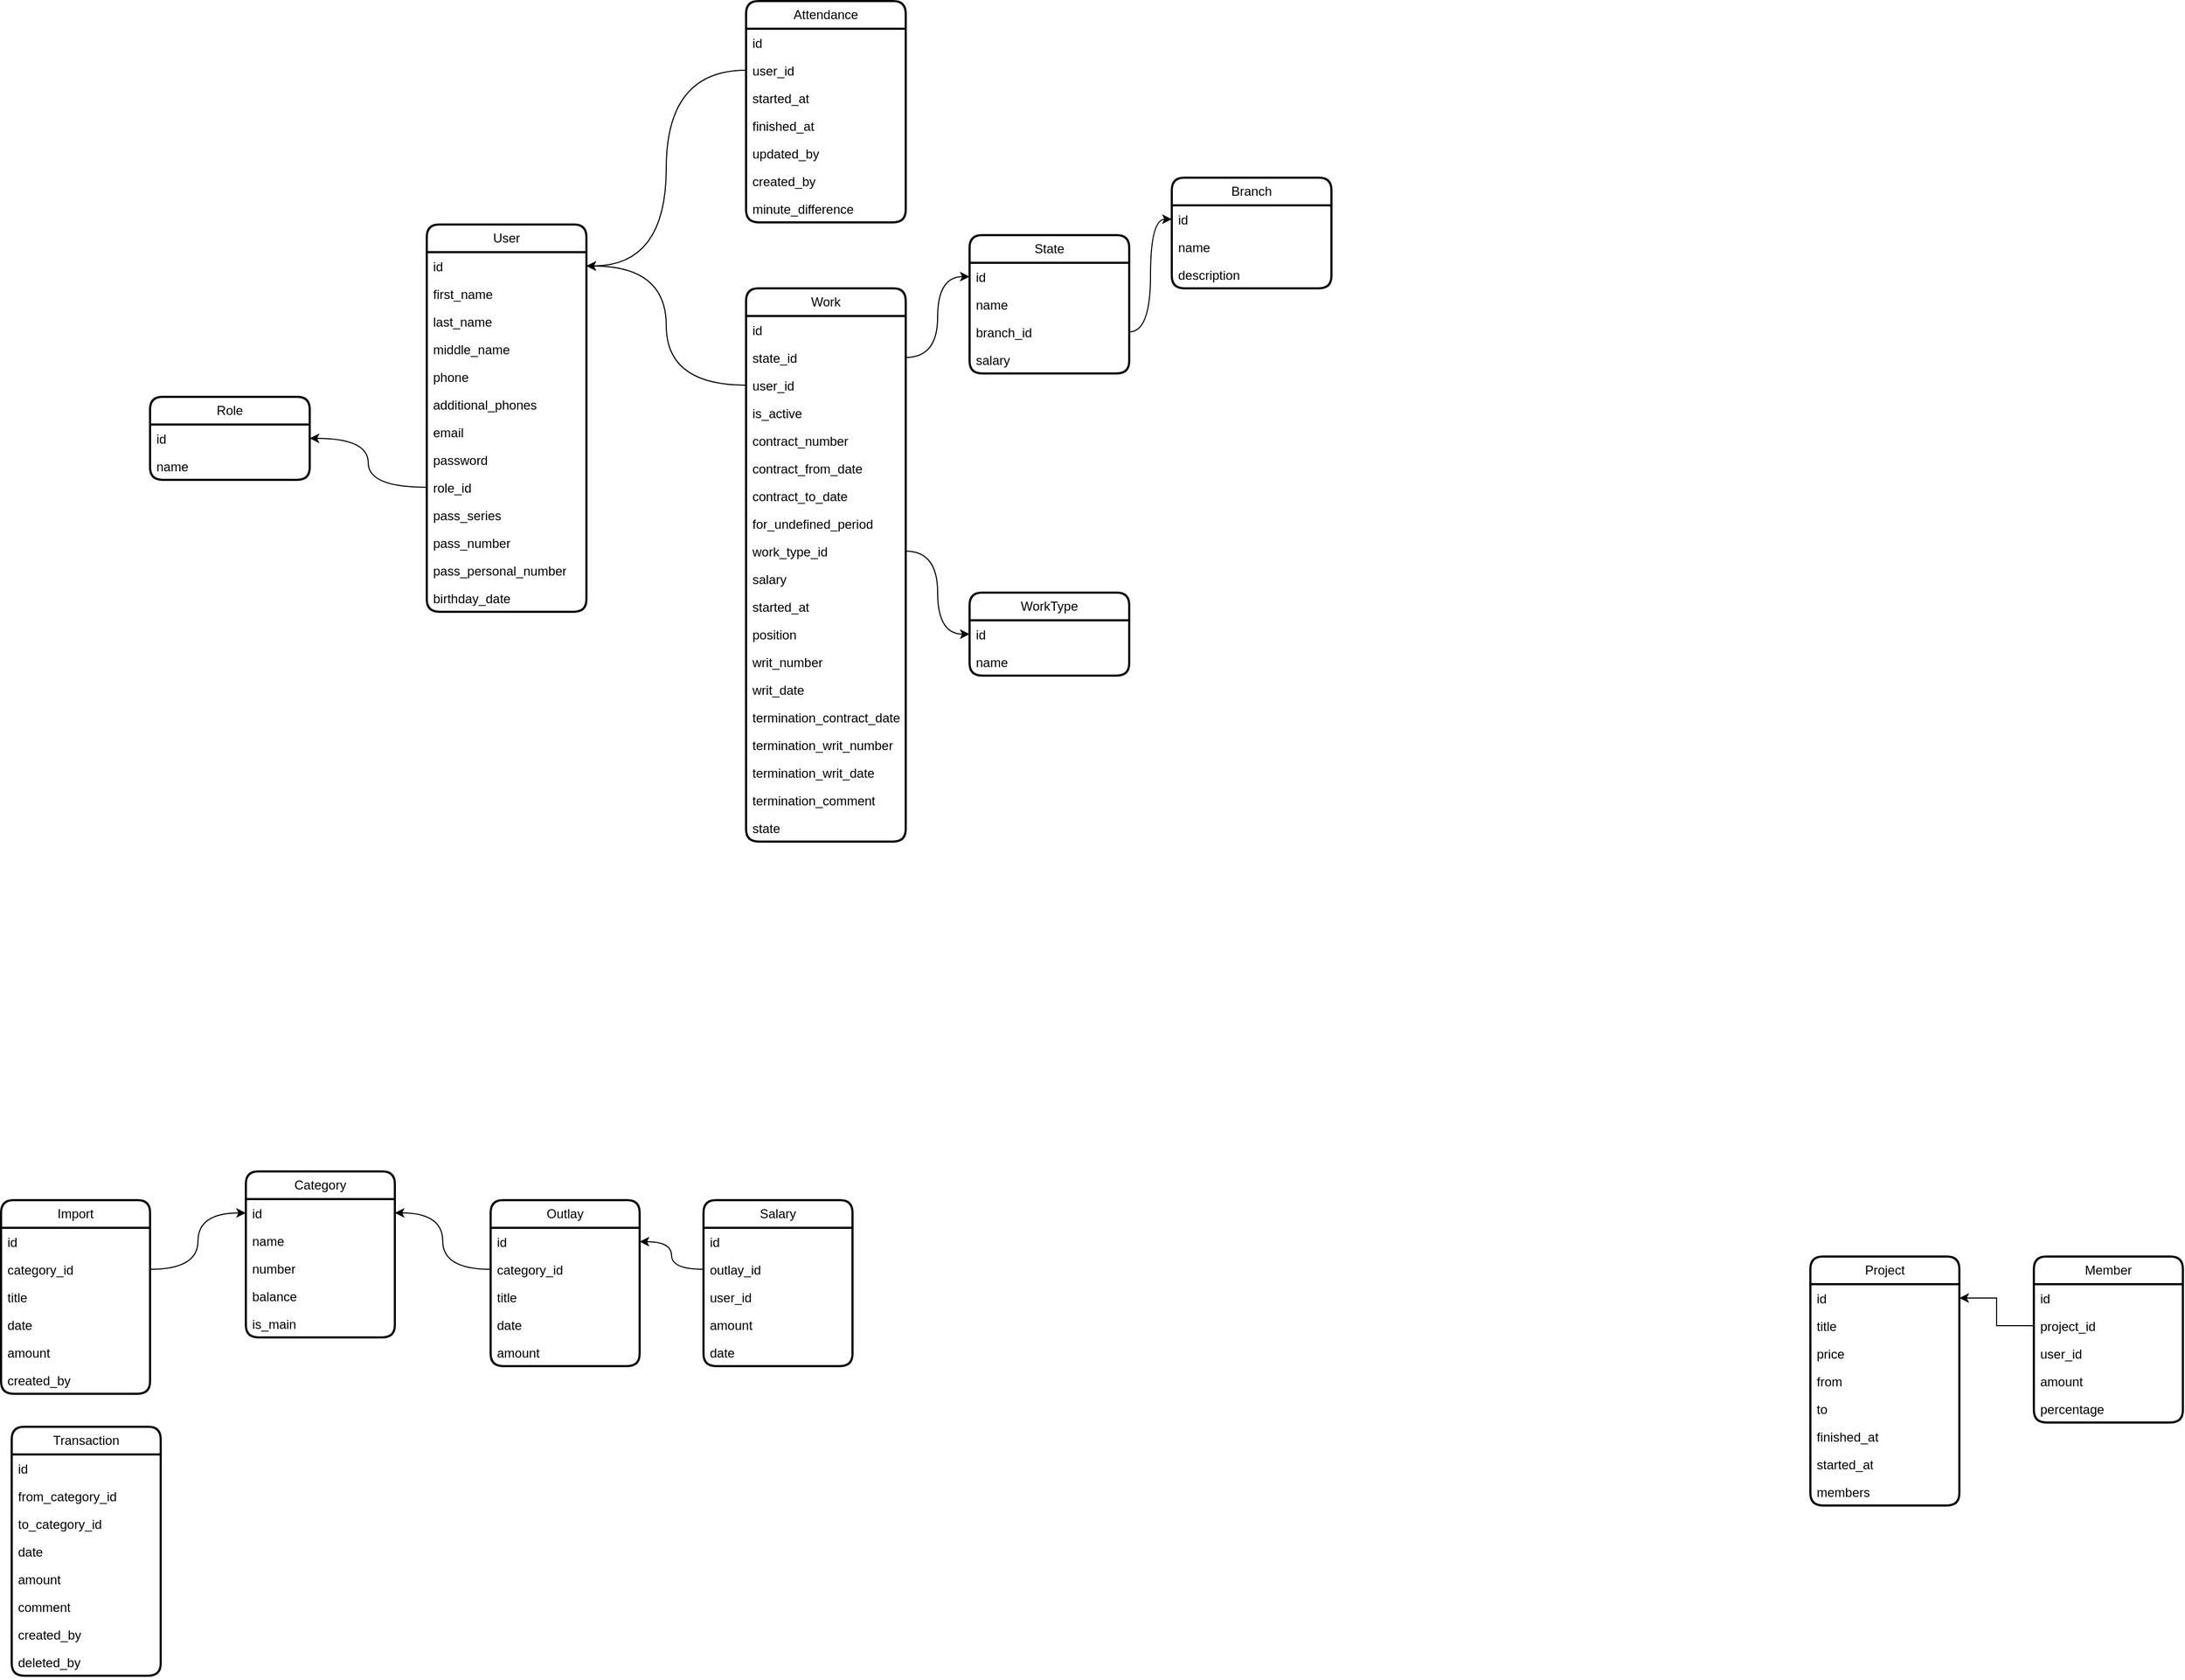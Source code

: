 <mxfile version="24.4.4" type="github" pages="3">
  <diagram id="7AuEXIyxK4dvGpUbUsbF" name="main">
    <mxGraphModel dx="634" dy="449" grid="1" gridSize="10" guides="1" tooltips="1" connect="1" arrows="1" fold="1" page="1" pageScale="1" pageWidth="827" pageHeight="1169" math="0" shadow="0">
      <root>
        <mxCell id="0" />
        <mxCell id="1" parent="0" />
        <mxCell id="pz3tUidAR9DcifrSmre5-1" value="Category" style="swimlane;fontStyle=0;childLayout=stackLayout;horizontal=1;startSize=26;fillColor=none;horizontalStack=0;resizeParent=1;resizeParentMax=0;resizeLast=0;collapsible=1;marginBottom=0;whiteSpace=wrap;html=1;rounded=1;shadow=0;glass=0;strokeWidth=2;" parent="1" vertex="1">
          <mxGeometry x="410" y="2220" width="140" height="156" as="geometry" />
        </mxCell>
        <mxCell id="pz3tUidAR9DcifrSmre5-2" value="id" style="text;strokeColor=none;fillColor=none;align=left;verticalAlign=top;spacingLeft=4;spacingRight=4;overflow=hidden;rotatable=0;points=[[0,0.5],[1,0.5]];portConstraint=eastwest;whiteSpace=wrap;html=1;" parent="pz3tUidAR9DcifrSmre5-1" vertex="1">
          <mxGeometry y="26" width="140" height="26" as="geometry" />
        </mxCell>
        <mxCell id="pz3tUidAR9DcifrSmre5-3" value="name" style="text;strokeColor=none;fillColor=none;align=left;verticalAlign=top;spacingLeft=4;spacingRight=4;overflow=hidden;rotatable=0;points=[[0,0.5],[1,0.5]];portConstraint=eastwest;whiteSpace=wrap;html=1;" parent="pz3tUidAR9DcifrSmre5-1" vertex="1">
          <mxGeometry y="52" width="140" height="26" as="geometry" />
        </mxCell>
        <mxCell id="pz3tUidAR9DcifrSmre5-4" value="number" style="text;strokeColor=none;fillColor=none;align=left;verticalAlign=top;spacingLeft=4;spacingRight=4;overflow=hidden;rotatable=0;points=[[0,0.5],[1,0.5]];portConstraint=eastwest;whiteSpace=wrap;html=1;" parent="pz3tUidAR9DcifrSmre5-1" vertex="1">
          <mxGeometry y="78" width="140" height="26" as="geometry" />
        </mxCell>
        <mxCell id="pz3tUidAR9DcifrSmre5-5" value="balance" style="text;strokeColor=none;fillColor=none;align=left;verticalAlign=top;spacingLeft=4;spacingRight=4;overflow=hidden;rotatable=0;points=[[0,0.5],[1,0.5]];portConstraint=eastwest;whiteSpace=wrap;html=1;" parent="pz3tUidAR9DcifrSmre5-1" vertex="1">
          <mxGeometry y="104" width="140" height="26" as="geometry" />
        </mxCell>
        <mxCell id="pz3tUidAR9DcifrSmre5-6" value="is_main" style="text;strokeColor=none;fillColor=none;align=left;verticalAlign=top;spacingLeft=4;spacingRight=4;overflow=hidden;rotatable=0;points=[[0,0.5],[1,0.5]];portConstraint=eastwest;whiteSpace=wrap;html=1;" parent="pz3tUidAR9DcifrSmre5-1" vertex="1">
          <mxGeometry y="130" width="140" height="26" as="geometry" />
        </mxCell>
        <mxCell id="pz3tUidAR9DcifrSmre5-7" value="Transaction" style="swimlane;fontStyle=0;childLayout=stackLayout;horizontal=1;startSize=26;fillColor=none;horizontalStack=0;resizeParent=1;resizeParentMax=0;resizeLast=0;collapsible=1;marginBottom=0;whiteSpace=wrap;html=1;rounded=1;shadow=0;glass=0;strokeWidth=2;" parent="1" vertex="1">
          <mxGeometry x="190" y="2460" width="140" height="234" as="geometry" />
        </mxCell>
        <mxCell id="pz3tUidAR9DcifrSmre5-8" value="id" style="text;strokeColor=none;fillColor=none;align=left;verticalAlign=top;spacingLeft=4;spacingRight=4;overflow=hidden;rotatable=0;points=[[0,0.5],[1,0.5]];portConstraint=eastwest;whiteSpace=wrap;html=1;" parent="pz3tUidAR9DcifrSmre5-7" vertex="1">
          <mxGeometry y="26" width="140" height="26" as="geometry" />
        </mxCell>
        <mxCell id="pz3tUidAR9DcifrSmre5-9" value="from_category_id" style="text;strokeColor=none;fillColor=none;align=left;verticalAlign=top;spacingLeft=4;spacingRight=4;overflow=hidden;rotatable=0;points=[[0,0.5],[1,0.5]];portConstraint=eastwest;whiteSpace=wrap;html=1;" parent="pz3tUidAR9DcifrSmre5-7" vertex="1">
          <mxGeometry y="52" width="140" height="26" as="geometry" />
        </mxCell>
        <mxCell id="pz3tUidAR9DcifrSmre5-10" value="to_category_id" style="text;strokeColor=none;fillColor=none;align=left;verticalAlign=top;spacingLeft=4;spacingRight=4;overflow=hidden;rotatable=0;points=[[0,0.5],[1,0.5]];portConstraint=eastwest;whiteSpace=wrap;html=1;" parent="pz3tUidAR9DcifrSmre5-7" vertex="1">
          <mxGeometry y="78" width="140" height="26" as="geometry" />
        </mxCell>
        <mxCell id="pz3tUidAR9DcifrSmre5-11" value="date" style="text;strokeColor=none;fillColor=none;align=left;verticalAlign=top;spacingLeft=4;spacingRight=4;overflow=hidden;rotatable=0;points=[[0,0.5],[1,0.5]];portConstraint=eastwest;whiteSpace=wrap;html=1;" parent="pz3tUidAR9DcifrSmre5-7" vertex="1">
          <mxGeometry y="104" width="140" height="26" as="geometry" />
        </mxCell>
        <mxCell id="pz3tUidAR9DcifrSmre5-12" value="amount" style="text;strokeColor=none;fillColor=none;align=left;verticalAlign=top;spacingLeft=4;spacingRight=4;overflow=hidden;rotatable=0;points=[[0,0.5],[1,0.5]];portConstraint=eastwest;whiteSpace=wrap;html=1;" parent="pz3tUidAR9DcifrSmre5-7" vertex="1">
          <mxGeometry y="130" width="140" height="26" as="geometry" />
        </mxCell>
        <mxCell id="pz3tUidAR9DcifrSmre5-13" value="comment" style="text;strokeColor=none;fillColor=none;align=left;verticalAlign=top;spacingLeft=4;spacingRight=4;overflow=hidden;rotatable=0;points=[[0,0.5],[1,0.5]];portConstraint=eastwest;whiteSpace=wrap;html=1;" parent="pz3tUidAR9DcifrSmre5-7" vertex="1">
          <mxGeometry y="156" width="140" height="26" as="geometry" />
        </mxCell>
        <mxCell id="pz3tUidAR9DcifrSmre5-14" value="created_by" style="text;strokeColor=none;fillColor=none;align=left;verticalAlign=top;spacingLeft=4;spacingRight=4;overflow=hidden;rotatable=0;points=[[0,0.5],[1,0.5]];portConstraint=eastwest;whiteSpace=wrap;html=1;" parent="pz3tUidAR9DcifrSmre5-7" vertex="1">
          <mxGeometry y="182" width="140" height="26" as="geometry" />
        </mxCell>
        <mxCell id="pz3tUidAR9DcifrSmre5-15" value="deleted_by" style="text;strokeColor=none;fillColor=none;align=left;verticalAlign=top;spacingLeft=4;spacingRight=4;overflow=hidden;rotatable=0;points=[[0,0.5],[1,0.5]];portConstraint=eastwest;whiteSpace=wrap;html=1;" parent="pz3tUidAR9DcifrSmre5-7" vertex="1">
          <mxGeometry y="208" width="140" height="26" as="geometry" />
        </mxCell>
        <mxCell id="pz3tUidAR9DcifrSmre5-16" value="Outlay" style="swimlane;fontStyle=0;childLayout=stackLayout;horizontal=1;startSize=26;fillColor=none;horizontalStack=0;resizeParent=1;resizeParentMax=0;resizeLast=0;collapsible=1;marginBottom=0;whiteSpace=wrap;html=1;rounded=1;shadow=0;glass=0;strokeWidth=2;" parent="1" vertex="1">
          <mxGeometry x="640" y="2247" width="140" height="156" as="geometry" />
        </mxCell>
        <mxCell id="pz3tUidAR9DcifrSmre5-17" value="id" style="text;strokeColor=none;fillColor=none;align=left;verticalAlign=top;spacingLeft=4;spacingRight=4;overflow=hidden;rotatable=0;points=[[0,0.5],[1,0.5]];portConstraint=eastwest;whiteSpace=wrap;html=1;" parent="pz3tUidAR9DcifrSmre5-16" vertex="1">
          <mxGeometry y="26" width="140" height="26" as="geometry" />
        </mxCell>
        <mxCell id="pz3tUidAR9DcifrSmre5-18" value="category_id" style="text;strokeColor=none;fillColor=none;align=left;verticalAlign=top;spacingLeft=4;spacingRight=4;overflow=hidden;rotatable=0;points=[[0,0.5],[1,0.5]];portConstraint=eastwest;whiteSpace=wrap;html=1;" parent="pz3tUidAR9DcifrSmre5-16" vertex="1">
          <mxGeometry y="52" width="140" height="26" as="geometry" />
        </mxCell>
        <mxCell id="pz3tUidAR9DcifrSmre5-19" value="title" style="text;strokeColor=none;fillColor=none;align=left;verticalAlign=top;spacingLeft=4;spacingRight=4;overflow=hidden;rotatable=0;points=[[0,0.5],[1,0.5]];portConstraint=eastwest;whiteSpace=wrap;html=1;" parent="pz3tUidAR9DcifrSmre5-16" vertex="1">
          <mxGeometry y="78" width="140" height="26" as="geometry" />
        </mxCell>
        <mxCell id="pz3tUidAR9DcifrSmre5-20" value="date" style="text;strokeColor=none;fillColor=none;align=left;verticalAlign=top;spacingLeft=4;spacingRight=4;overflow=hidden;rotatable=0;points=[[0,0.5],[1,0.5]];portConstraint=eastwest;whiteSpace=wrap;html=1;" parent="pz3tUidAR9DcifrSmre5-16" vertex="1">
          <mxGeometry y="104" width="140" height="26" as="geometry" />
        </mxCell>
        <mxCell id="pz3tUidAR9DcifrSmre5-21" value="amount" style="text;strokeColor=none;fillColor=none;align=left;verticalAlign=top;spacingLeft=4;spacingRight=4;overflow=hidden;rotatable=0;points=[[0,0.5],[1,0.5]];portConstraint=eastwest;whiteSpace=wrap;html=1;" parent="pz3tUidAR9DcifrSmre5-16" vertex="1">
          <mxGeometry y="130" width="140" height="26" as="geometry" />
        </mxCell>
        <mxCell id="pz3tUidAR9DcifrSmre5-37" value="User" style="swimlane;fontStyle=0;childLayout=stackLayout;horizontal=1;startSize=26;fillColor=none;horizontalStack=0;resizeParent=1;resizeParentMax=0;resizeLast=0;collapsible=1;marginBottom=0;whiteSpace=wrap;html=1;rounded=1;shadow=0;glass=0;strokeWidth=2;" parent="1" vertex="1">
          <mxGeometry x="580" y="1330" width="150" height="364" as="geometry" />
        </mxCell>
        <mxCell id="pz3tUidAR9DcifrSmre5-38" value="id" style="text;strokeColor=none;fillColor=none;align=left;verticalAlign=top;spacingLeft=4;spacingRight=4;overflow=hidden;rotatable=0;points=[[0,0.5],[1,0.5]];portConstraint=eastwest;whiteSpace=wrap;html=1;" parent="pz3tUidAR9DcifrSmre5-37" vertex="1">
          <mxGeometry y="26" width="150" height="26" as="geometry" />
        </mxCell>
        <mxCell id="pz3tUidAR9DcifrSmre5-39" value="first_name" style="text;strokeColor=none;fillColor=none;align=left;verticalAlign=top;spacingLeft=4;spacingRight=4;overflow=hidden;rotatable=0;points=[[0,0.5],[1,0.5]];portConstraint=eastwest;whiteSpace=wrap;html=1;" parent="pz3tUidAR9DcifrSmre5-37" vertex="1">
          <mxGeometry y="52" width="150" height="26" as="geometry" />
        </mxCell>
        <mxCell id="LTpCUk56gpv0g258zeQ--2" value="last_name" style="text;strokeColor=none;fillColor=none;align=left;verticalAlign=top;spacingLeft=4;spacingRight=4;overflow=hidden;rotatable=0;points=[[0,0.5],[1,0.5]];portConstraint=eastwest;whiteSpace=wrap;html=1;" parent="pz3tUidAR9DcifrSmre5-37" vertex="1">
          <mxGeometry y="78" width="150" height="26" as="geometry" />
        </mxCell>
        <mxCell id="RUl6qWUgQ8qYa6QlKWLv-23" value="middle_name" style="text;strokeColor=none;fillColor=none;align=left;verticalAlign=top;spacingLeft=4;spacingRight=4;overflow=hidden;rotatable=0;points=[[0,0.5],[1,0.5]];portConstraint=eastwest;whiteSpace=wrap;html=1;" vertex="1" parent="pz3tUidAR9DcifrSmre5-37">
          <mxGeometry y="104" width="150" height="26" as="geometry" />
        </mxCell>
        <mxCell id="pz3tUidAR9DcifrSmre5-40" value="phone" style="text;strokeColor=none;fillColor=none;align=left;verticalAlign=top;spacingLeft=4;spacingRight=4;overflow=hidden;rotatable=0;points=[[0,0.5],[1,0.5]];portConstraint=eastwest;whiteSpace=wrap;html=1;" parent="pz3tUidAR9DcifrSmre5-37" vertex="1">
          <mxGeometry y="130" width="150" height="26" as="geometry" />
        </mxCell>
        <mxCell id="RUl6qWUgQ8qYa6QlKWLv-29" value="additional_phones" style="text;strokeColor=none;fillColor=none;align=left;verticalAlign=top;spacingLeft=4;spacingRight=4;overflow=hidden;rotatable=0;points=[[0,0.5],[1,0.5]];portConstraint=eastwest;whiteSpace=wrap;html=1;" vertex="1" parent="pz3tUidAR9DcifrSmre5-37">
          <mxGeometry y="156" width="150" height="26" as="geometry" />
        </mxCell>
        <mxCell id="9zdEIT7OF_Lzr534XS5U-1" value="email" style="text;strokeColor=none;fillColor=none;align=left;verticalAlign=top;spacingLeft=4;spacingRight=4;overflow=hidden;rotatable=0;points=[[0,0.5],[1,0.5]];portConstraint=eastwest;whiteSpace=wrap;html=1;" parent="pz3tUidAR9DcifrSmre5-37" vertex="1">
          <mxGeometry y="182" width="150" height="26" as="geometry" />
        </mxCell>
        <mxCell id="pz3tUidAR9DcifrSmre5-41" value="password" style="text;strokeColor=none;fillColor=none;align=left;verticalAlign=top;spacingLeft=4;spacingRight=4;overflow=hidden;rotatable=0;points=[[0,0.5],[1,0.5]];portConstraint=eastwest;whiteSpace=wrap;html=1;" parent="pz3tUidAR9DcifrSmre5-37" vertex="1">
          <mxGeometry y="208" width="150" height="26" as="geometry" />
        </mxCell>
        <mxCell id="uhwqMeF3bq3aozIxSqHs-1" value="role_id" style="text;strokeColor=none;fillColor=none;align=left;verticalAlign=top;spacingLeft=4;spacingRight=4;overflow=hidden;rotatable=0;points=[[0,0.5],[1,0.5]];portConstraint=eastwest;whiteSpace=wrap;html=1;" parent="pz3tUidAR9DcifrSmre5-37" vertex="1">
          <mxGeometry y="234" width="150" height="26" as="geometry" />
        </mxCell>
        <mxCell id="RUl6qWUgQ8qYa6QlKWLv-24" value="pass_series" style="text;strokeColor=none;fillColor=none;align=left;verticalAlign=top;spacingLeft=4;spacingRight=4;overflow=hidden;rotatable=0;points=[[0,0.5],[1,0.5]];portConstraint=eastwest;whiteSpace=wrap;html=1;" vertex="1" parent="pz3tUidAR9DcifrSmre5-37">
          <mxGeometry y="260" width="150" height="26" as="geometry" />
        </mxCell>
        <mxCell id="RUl6qWUgQ8qYa6QlKWLv-25" value="pass_number" style="text;strokeColor=none;fillColor=none;align=left;verticalAlign=top;spacingLeft=4;spacingRight=4;overflow=hidden;rotatable=0;points=[[0,0.5],[1,0.5]];portConstraint=eastwest;whiteSpace=wrap;html=1;" vertex="1" parent="pz3tUidAR9DcifrSmre5-37">
          <mxGeometry y="286" width="150" height="26" as="geometry" />
        </mxCell>
        <mxCell id="RUl6qWUgQ8qYa6QlKWLv-26" value="pass_personal_number" style="text;strokeColor=none;fillColor=none;align=left;verticalAlign=top;spacingLeft=4;spacingRight=4;overflow=hidden;rotatable=0;points=[[0,0.5],[1,0.5]];portConstraint=eastwest;whiteSpace=wrap;html=1;" vertex="1" parent="pz3tUidAR9DcifrSmre5-37">
          <mxGeometry y="312" width="150" height="26" as="geometry" />
        </mxCell>
        <mxCell id="RUl6qWUgQ8qYa6QlKWLv-27" value="birthday_date" style="text;strokeColor=none;fillColor=none;align=left;verticalAlign=top;spacingLeft=4;spacingRight=4;overflow=hidden;rotatable=0;points=[[0,0.5],[1,0.5]];portConstraint=eastwest;whiteSpace=wrap;html=1;" vertex="1" parent="pz3tUidAR9DcifrSmre5-37">
          <mxGeometry y="338" width="150" height="26" as="geometry" />
        </mxCell>
        <mxCell id="pz3tUidAR9DcifrSmre5-42" value="Import" style="swimlane;fontStyle=0;childLayout=stackLayout;horizontal=1;startSize=26;fillColor=none;horizontalStack=0;resizeParent=1;resizeParentMax=0;resizeLast=0;collapsible=1;marginBottom=0;whiteSpace=wrap;html=1;rounded=1;shadow=0;glass=0;strokeWidth=2;" parent="1" vertex="1">
          <mxGeometry x="180" y="2247" width="140" height="182" as="geometry" />
        </mxCell>
        <mxCell id="pz3tUidAR9DcifrSmre5-43" value="id" style="text;strokeColor=none;fillColor=none;align=left;verticalAlign=top;spacingLeft=4;spacingRight=4;overflow=hidden;rotatable=0;points=[[0,0.5],[1,0.5]];portConstraint=eastwest;whiteSpace=wrap;html=1;" parent="pz3tUidAR9DcifrSmre5-42" vertex="1">
          <mxGeometry y="26" width="140" height="26" as="geometry" />
        </mxCell>
        <mxCell id="pz3tUidAR9DcifrSmre5-44" value="category_id" style="text;strokeColor=none;fillColor=none;align=left;verticalAlign=top;spacingLeft=4;spacingRight=4;overflow=hidden;rotatable=0;points=[[0,0.5],[1,0.5]];portConstraint=eastwest;whiteSpace=wrap;html=1;" parent="pz3tUidAR9DcifrSmre5-42" vertex="1">
          <mxGeometry y="52" width="140" height="26" as="geometry" />
        </mxCell>
        <mxCell id="pz3tUidAR9DcifrSmre5-45" value="title" style="text;strokeColor=none;fillColor=none;align=left;verticalAlign=top;spacingLeft=4;spacingRight=4;overflow=hidden;rotatable=0;points=[[0,0.5],[1,0.5]];portConstraint=eastwest;whiteSpace=wrap;html=1;" parent="pz3tUidAR9DcifrSmre5-42" vertex="1">
          <mxGeometry y="78" width="140" height="26" as="geometry" />
        </mxCell>
        <mxCell id="pz3tUidAR9DcifrSmre5-46" value="date" style="text;strokeColor=none;fillColor=none;align=left;verticalAlign=top;spacingLeft=4;spacingRight=4;overflow=hidden;rotatable=0;points=[[0,0.5],[1,0.5]];portConstraint=eastwest;whiteSpace=wrap;html=1;" parent="pz3tUidAR9DcifrSmre5-42" vertex="1">
          <mxGeometry y="104" width="140" height="26" as="geometry" />
        </mxCell>
        <mxCell id="pz3tUidAR9DcifrSmre5-47" value="amount" style="text;strokeColor=none;fillColor=none;align=left;verticalAlign=top;spacingLeft=4;spacingRight=4;overflow=hidden;rotatable=0;points=[[0,0.5],[1,0.5]];portConstraint=eastwest;whiteSpace=wrap;html=1;" parent="pz3tUidAR9DcifrSmre5-42" vertex="1">
          <mxGeometry y="130" width="140" height="26" as="geometry" />
        </mxCell>
        <mxCell id="pz3tUidAR9DcifrSmre5-48" value="created_by" style="text;strokeColor=none;fillColor=none;align=left;verticalAlign=top;spacingLeft=4;spacingRight=4;overflow=hidden;rotatable=0;points=[[0,0.5],[1,0.5]];portConstraint=eastwest;whiteSpace=wrap;html=1;" parent="pz3tUidAR9DcifrSmre5-42" vertex="1">
          <mxGeometry y="156" width="140" height="26" as="geometry" />
        </mxCell>
        <mxCell id="pz3tUidAR9DcifrSmre5-49" style="edgeStyle=orthogonalEdgeStyle;rounded=0;orthogonalLoop=1;jettySize=auto;html=1;entryX=0;entryY=0.5;entryDx=0;entryDy=0;curved=1;" parent="1" source="pz3tUidAR9DcifrSmre5-44" target="pz3tUidAR9DcifrSmre5-2" edge="1">
          <mxGeometry relative="1" as="geometry" />
        </mxCell>
        <mxCell id="pz3tUidAR9DcifrSmre5-50" style="edgeStyle=orthogonalEdgeStyle;rounded=0;orthogonalLoop=1;jettySize=auto;html=1;entryX=1;entryY=0.5;entryDx=0;entryDy=0;curved=1;" parent="1" source="pz3tUidAR9DcifrSmre5-18" target="pz3tUidAR9DcifrSmre5-2" edge="1">
          <mxGeometry relative="1" as="geometry" />
        </mxCell>
        <mxCell id="pz3tUidAR9DcifrSmre5-66" value="Role" style="swimlane;fontStyle=0;childLayout=stackLayout;horizontal=1;startSize=26;fillColor=none;horizontalStack=0;resizeParent=1;resizeParentMax=0;resizeLast=0;collapsible=1;marginBottom=0;whiteSpace=wrap;html=1;rounded=1;shadow=0;glass=0;strokeWidth=2;" parent="1" vertex="1">
          <mxGeometry x="320" y="1492" width="150" height="78" as="geometry" />
        </mxCell>
        <mxCell id="pz3tUidAR9DcifrSmre5-67" value="id" style="text;strokeColor=none;fillColor=none;align=left;verticalAlign=top;spacingLeft=4;spacingRight=4;overflow=hidden;rotatable=0;points=[[0,0.5],[1,0.5]];portConstraint=eastwest;whiteSpace=wrap;html=1;" parent="pz3tUidAR9DcifrSmre5-66" vertex="1">
          <mxGeometry y="26" width="150" height="26" as="geometry" />
        </mxCell>
        <mxCell id="pz3tUidAR9DcifrSmre5-68" value="name" style="text;strokeColor=none;fillColor=none;align=left;verticalAlign=top;spacingLeft=4;spacingRight=4;overflow=hidden;rotatable=0;points=[[0,0.5],[1,0.5]];portConstraint=eastwest;whiteSpace=wrap;html=1;" parent="pz3tUidAR9DcifrSmre5-66" vertex="1">
          <mxGeometry y="52" width="150" height="26" as="geometry" />
        </mxCell>
        <mxCell id="X59m1KVVOeO-bCmBUPsA-1" value="Attendance" style="swimlane;fontStyle=0;childLayout=stackLayout;horizontal=1;startSize=26;fillColor=none;horizontalStack=0;resizeParent=1;resizeParentMax=0;resizeLast=0;collapsible=1;marginBottom=0;whiteSpace=wrap;html=1;rounded=1;shadow=0;glass=0;strokeWidth=2;" parent="1" vertex="1">
          <mxGeometry x="880" y="1120" width="150" height="208" as="geometry" />
        </mxCell>
        <mxCell id="X59m1KVVOeO-bCmBUPsA-2" value="id" style="text;strokeColor=none;fillColor=none;align=left;verticalAlign=top;spacingLeft=4;spacingRight=4;overflow=hidden;rotatable=0;points=[[0,0.5],[1,0.5]];portConstraint=eastwest;whiteSpace=wrap;html=1;" parent="X59m1KVVOeO-bCmBUPsA-1" vertex="1">
          <mxGeometry y="26" width="150" height="26" as="geometry" />
        </mxCell>
        <mxCell id="X59m1KVVOeO-bCmBUPsA-3" value="user_id" style="text;strokeColor=none;fillColor=none;align=left;verticalAlign=top;spacingLeft=4;spacingRight=4;overflow=hidden;rotatable=0;points=[[0,0.5],[1,0.5]];portConstraint=eastwest;whiteSpace=wrap;html=1;" parent="X59m1KVVOeO-bCmBUPsA-1" vertex="1">
          <mxGeometry y="52" width="150" height="26" as="geometry" />
        </mxCell>
        <mxCell id="X59m1KVVOeO-bCmBUPsA-4" value="started_at" style="text;strokeColor=none;fillColor=none;align=left;verticalAlign=top;spacingLeft=4;spacingRight=4;overflow=hidden;rotatable=0;points=[[0,0.5],[1,0.5]];portConstraint=eastwest;whiteSpace=wrap;html=1;" parent="X59m1KVVOeO-bCmBUPsA-1" vertex="1">
          <mxGeometry y="78" width="150" height="26" as="geometry" />
        </mxCell>
        <mxCell id="X59m1KVVOeO-bCmBUPsA-5" value="finished_at" style="text;strokeColor=none;fillColor=none;align=left;verticalAlign=top;spacingLeft=4;spacingRight=4;overflow=hidden;rotatable=0;points=[[0,0.5],[1,0.5]];portConstraint=eastwest;whiteSpace=wrap;html=1;" parent="X59m1KVVOeO-bCmBUPsA-1" vertex="1">
          <mxGeometry y="104" width="150" height="26" as="geometry" />
        </mxCell>
        <mxCell id="X59m1KVVOeO-bCmBUPsA-6" value="updated_by" style="text;strokeColor=none;fillColor=none;align=left;verticalAlign=top;spacingLeft=4;spacingRight=4;overflow=hidden;rotatable=0;points=[[0,0.5],[1,0.5]];portConstraint=eastwest;whiteSpace=wrap;html=1;" parent="X59m1KVVOeO-bCmBUPsA-1" vertex="1">
          <mxGeometry y="130" width="150" height="26" as="geometry" />
        </mxCell>
        <mxCell id="X59m1KVVOeO-bCmBUPsA-7" value="created_by" style="text;strokeColor=none;fillColor=none;align=left;verticalAlign=top;spacingLeft=4;spacingRight=4;overflow=hidden;rotatable=0;points=[[0,0.5],[1,0.5]];portConstraint=eastwest;whiteSpace=wrap;html=1;" parent="X59m1KVVOeO-bCmBUPsA-1" vertex="1">
          <mxGeometry y="156" width="150" height="26" as="geometry" />
        </mxCell>
        <mxCell id="X59m1KVVOeO-bCmBUPsA-8" value="minute_difference" style="text;strokeColor=none;fillColor=none;align=left;verticalAlign=top;spacingLeft=4;spacingRight=4;overflow=hidden;rotatable=0;points=[[0,0.5],[1,0.5]];portConstraint=eastwest;whiteSpace=wrap;html=1;" parent="X59m1KVVOeO-bCmBUPsA-1" vertex="1">
          <mxGeometry y="182" width="150" height="26" as="geometry" />
        </mxCell>
        <mxCell id="X59m1KVVOeO-bCmBUPsA-9" style="edgeStyle=orthogonalEdgeStyle;rounded=0;orthogonalLoop=1;jettySize=auto;html=1;entryX=1;entryY=0.5;entryDx=0;entryDy=0;curved=1;" parent="1" source="X59m1KVVOeO-bCmBUPsA-3" target="pz3tUidAR9DcifrSmre5-38" edge="1">
          <mxGeometry relative="1" as="geometry" />
        </mxCell>
        <mxCell id="eZBANEF5Z-J58DT59ZfV-1" value="Project" style="swimlane;fontStyle=0;childLayout=stackLayout;horizontal=1;startSize=26;fillColor=none;horizontalStack=0;resizeParent=1;resizeParentMax=0;resizeLast=0;collapsible=1;marginBottom=0;whiteSpace=wrap;html=1;rounded=1;shadow=0;glass=0;strokeWidth=2;" parent="1" vertex="1">
          <mxGeometry x="1880" y="2300" width="140" height="234" as="geometry" />
        </mxCell>
        <mxCell id="eZBANEF5Z-J58DT59ZfV-2" value="id" style="text;strokeColor=none;fillColor=none;align=left;verticalAlign=top;spacingLeft=4;spacingRight=4;overflow=hidden;rotatable=0;points=[[0,0.5],[1,0.5]];portConstraint=eastwest;whiteSpace=wrap;html=1;" parent="eZBANEF5Z-J58DT59ZfV-1" vertex="1">
          <mxGeometry y="26" width="140" height="26" as="geometry" />
        </mxCell>
        <mxCell id="eZBANEF5Z-J58DT59ZfV-3" value="title" style="text;strokeColor=none;fillColor=none;align=left;verticalAlign=top;spacingLeft=4;spacingRight=4;overflow=hidden;rotatable=0;points=[[0,0.5],[1,0.5]];portConstraint=eastwest;whiteSpace=wrap;html=1;" parent="eZBANEF5Z-J58DT59ZfV-1" vertex="1">
          <mxGeometry y="52" width="140" height="26" as="geometry" />
        </mxCell>
        <mxCell id="eZBANEF5Z-J58DT59ZfV-4" value="price" style="text;strokeColor=none;fillColor=none;align=left;verticalAlign=top;spacingLeft=4;spacingRight=4;overflow=hidden;rotatable=0;points=[[0,0.5],[1,0.5]];portConstraint=eastwest;whiteSpace=wrap;html=1;" parent="eZBANEF5Z-J58DT59ZfV-1" vertex="1">
          <mxGeometry y="78" width="140" height="26" as="geometry" />
        </mxCell>
        <mxCell id="eZBANEF5Z-J58DT59ZfV-5" value="from" style="text;strokeColor=none;fillColor=none;align=left;verticalAlign=top;spacingLeft=4;spacingRight=4;overflow=hidden;rotatable=0;points=[[0,0.5],[1,0.5]];portConstraint=eastwest;whiteSpace=wrap;html=1;" parent="eZBANEF5Z-J58DT59ZfV-1" vertex="1">
          <mxGeometry y="104" width="140" height="26" as="geometry" />
        </mxCell>
        <mxCell id="eZBANEF5Z-J58DT59ZfV-6" value="to" style="text;strokeColor=none;fillColor=none;align=left;verticalAlign=top;spacingLeft=4;spacingRight=4;overflow=hidden;rotatable=0;points=[[0,0.5],[1,0.5]];portConstraint=eastwest;whiteSpace=wrap;html=1;" parent="eZBANEF5Z-J58DT59ZfV-1" vertex="1">
          <mxGeometry y="130" width="140" height="26" as="geometry" />
        </mxCell>
        <mxCell id="eZBANEF5Z-J58DT59ZfV-8" value="finished_at" style="text;strokeColor=none;fillColor=none;align=left;verticalAlign=top;spacingLeft=4;spacingRight=4;overflow=hidden;rotatable=0;points=[[0,0.5],[1,0.5]];portConstraint=eastwest;whiteSpace=wrap;html=1;" parent="eZBANEF5Z-J58DT59ZfV-1" vertex="1">
          <mxGeometry y="156" width="140" height="26" as="geometry" />
        </mxCell>
        <mxCell id="LTpCUk56gpv0g258zeQ--1" value="started_at" style="text;strokeColor=none;fillColor=none;align=left;verticalAlign=top;spacingLeft=4;spacingRight=4;overflow=hidden;rotatable=0;points=[[0,0.5],[1,0.5]];portConstraint=eastwest;whiteSpace=wrap;html=1;" parent="eZBANEF5Z-J58DT59ZfV-1" vertex="1">
          <mxGeometry y="182" width="140" height="26" as="geometry" />
        </mxCell>
        <mxCell id="eZBANEF5Z-J58DT59ZfV-9" value="members" style="text;strokeColor=none;fillColor=none;align=left;verticalAlign=top;spacingLeft=4;spacingRight=4;overflow=hidden;rotatable=0;points=[[0,0.5],[1,0.5]];portConstraint=eastwest;whiteSpace=wrap;html=1;" parent="eZBANEF5Z-J58DT59ZfV-1" vertex="1">
          <mxGeometry y="208" width="140" height="26" as="geometry" />
        </mxCell>
        <mxCell id="eZBANEF5Z-J58DT59ZfV-10" value="Member" style="swimlane;fontStyle=0;childLayout=stackLayout;horizontal=1;startSize=26;fillColor=none;horizontalStack=0;resizeParent=1;resizeParentMax=0;resizeLast=0;collapsible=1;marginBottom=0;whiteSpace=wrap;html=1;rounded=1;shadow=0;glass=0;strokeWidth=2;" parent="1" vertex="1">
          <mxGeometry x="2090" y="2300" width="140" height="156" as="geometry" />
        </mxCell>
        <mxCell id="eZBANEF5Z-J58DT59ZfV-11" value="id" style="text;strokeColor=none;fillColor=none;align=left;verticalAlign=top;spacingLeft=4;spacingRight=4;overflow=hidden;rotatable=0;points=[[0,0.5],[1,0.5]];portConstraint=eastwest;whiteSpace=wrap;html=1;" parent="eZBANEF5Z-J58DT59ZfV-10" vertex="1">
          <mxGeometry y="26" width="140" height="26" as="geometry" />
        </mxCell>
        <mxCell id="eZBANEF5Z-J58DT59ZfV-12" value="project_id" style="text;strokeColor=none;fillColor=none;align=left;verticalAlign=top;spacingLeft=4;spacingRight=4;overflow=hidden;rotatable=0;points=[[0,0.5],[1,0.5]];portConstraint=eastwest;whiteSpace=wrap;html=1;" parent="eZBANEF5Z-J58DT59ZfV-10" vertex="1">
          <mxGeometry y="52" width="140" height="26" as="geometry" />
        </mxCell>
        <mxCell id="eZBANEF5Z-J58DT59ZfV-13" value="user_id" style="text;strokeColor=none;fillColor=none;align=left;verticalAlign=top;spacingLeft=4;spacingRight=4;overflow=hidden;rotatable=0;points=[[0,0.5],[1,0.5]];portConstraint=eastwest;whiteSpace=wrap;html=1;" parent="eZBANEF5Z-J58DT59ZfV-10" vertex="1">
          <mxGeometry y="78" width="140" height="26" as="geometry" />
        </mxCell>
        <mxCell id="eZBANEF5Z-J58DT59ZfV-14" value="amount" style="text;strokeColor=none;fillColor=none;align=left;verticalAlign=top;spacingLeft=4;spacingRight=4;overflow=hidden;rotatable=0;points=[[0,0.5],[1,0.5]];portConstraint=eastwest;whiteSpace=wrap;html=1;" parent="eZBANEF5Z-J58DT59ZfV-10" vertex="1">
          <mxGeometry y="104" width="140" height="26" as="geometry" />
        </mxCell>
        <mxCell id="eZBANEF5Z-J58DT59ZfV-15" value="percentage" style="text;strokeColor=none;fillColor=none;align=left;verticalAlign=top;spacingLeft=4;spacingRight=4;overflow=hidden;rotatable=0;points=[[0,0.5],[1,0.5]];portConstraint=eastwest;whiteSpace=wrap;html=1;" parent="eZBANEF5Z-J58DT59ZfV-10" vertex="1">
          <mxGeometry y="130" width="140" height="26" as="geometry" />
        </mxCell>
        <mxCell id="eZBANEF5Z-J58DT59ZfV-16" style="edgeStyle=orthogonalEdgeStyle;rounded=0;orthogonalLoop=1;jettySize=auto;html=1;entryX=1;entryY=0.5;entryDx=0;entryDy=0;" parent="1" source="eZBANEF5Z-J58DT59ZfV-12" target="eZBANEF5Z-J58DT59ZfV-2" edge="1">
          <mxGeometry relative="1" as="geometry" />
        </mxCell>
        <mxCell id="KyEy9SPPHyTTBvAcjALU-1" value="Work" style="swimlane;fontStyle=0;childLayout=stackLayout;horizontal=1;startSize=26;fillColor=none;horizontalStack=0;resizeParent=1;resizeParentMax=0;resizeLast=0;collapsible=1;marginBottom=0;whiteSpace=wrap;html=1;rounded=1;shadow=0;glass=0;strokeWidth=2;" parent="1" vertex="1">
          <mxGeometry x="880" y="1390" width="150" height="520" as="geometry" />
        </mxCell>
        <mxCell id="KyEy9SPPHyTTBvAcjALU-2" value="id" style="text;strokeColor=none;fillColor=none;align=left;verticalAlign=top;spacingLeft=4;spacingRight=4;overflow=hidden;rotatable=0;points=[[0,0.5],[1,0.5]];portConstraint=eastwest;whiteSpace=wrap;html=1;" parent="KyEy9SPPHyTTBvAcjALU-1" vertex="1">
          <mxGeometry y="26" width="150" height="26" as="geometry" />
        </mxCell>
        <mxCell id="KyEy9SPPHyTTBvAcjALU-3" value="state_id" style="text;strokeColor=none;fillColor=none;align=left;verticalAlign=top;spacingLeft=4;spacingRight=4;overflow=hidden;rotatable=0;points=[[0,0.5],[1,0.5]];portConstraint=eastwest;whiteSpace=wrap;html=1;" parent="KyEy9SPPHyTTBvAcjALU-1" vertex="1">
          <mxGeometry y="52" width="150" height="26" as="geometry" />
        </mxCell>
        <mxCell id="RUl6qWUgQ8qYa6QlKWLv-54" value="user_id" style="text;strokeColor=none;fillColor=none;align=left;verticalAlign=top;spacingLeft=4;spacingRight=4;overflow=hidden;rotatable=0;points=[[0,0.5],[1,0.5]];portConstraint=eastwest;whiteSpace=wrap;html=1;" vertex="1" parent="KyEy9SPPHyTTBvAcjALU-1">
          <mxGeometry y="78" width="150" height="26" as="geometry" />
        </mxCell>
        <mxCell id="KyEy9SPPHyTTBvAcjALU-8" value="is_active" style="text;strokeColor=none;fillColor=none;align=left;verticalAlign=top;spacingLeft=4;spacingRight=4;overflow=hidden;rotatable=0;points=[[0,0.5],[1,0.5]];portConstraint=eastwest;whiteSpace=wrap;html=1;" parent="KyEy9SPPHyTTBvAcjALU-1" vertex="1">
          <mxGeometry y="104" width="150" height="26" as="geometry" />
        </mxCell>
        <mxCell id="RUl6qWUgQ8qYa6QlKWLv-57" value="contract_number" style="text;strokeColor=none;fillColor=none;align=left;verticalAlign=top;spacingLeft=4;spacingRight=4;overflow=hidden;rotatable=0;points=[[0,0.5],[1,0.5]];portConstraint=eastwest;whiteSpace=wrap;html=1;" vertex="1" parent="KyEy9SPPHyTTBvAcjALU-1">
          <mxGeometry y="130" width="150" height="26" as="geometry" />
        </mxCell>
        <mxCell id="RUl6qWUgQ8qYa6QlKWLv-58" value="contract_from_date" style="text;strokeColor=none;fillColor=none;align=left;verticalAlign=top;spacingLeft=4;spacingRight=4;overflow=hidden;rotatable=0;points=[[0,0.5],[1,0.5]];portConstraint=eastwest;whiteSpace=wrap;html=1;" vertex="1" parent="KyEy9SPPHyTTBvAcjALU-1">
          <mxGeometry y="156" width="150" height="26" as="geometry" />
        </mxCell>
        <mxCell id="RUl6qWUgQ8qYa6QlKWLv-59" value="contract_to_date" style="text;strokeColor=none;fillColor=none;align=left;verticalAlign=top;spacingLeft=4;spacingRight=4;overflow=hidden;rotatable=0;points=[[0,0.5],[1,0.5]];portConstraint=eastwest;whiteSpace=wrap;html=1;" vertex="1" parent="KyEy9SPPHyTTBvAcjALU-1">
          <mxGeometry y="182" width="150" height="26" as="geometry" />
        </mxCell>
        <mxCell id="RUl6qWUgQ8qYa6QlKWLv-60" value="for_undefined_period" style="text;strokeColor=none;fillColor=none;align=left;verticalAlign=top;spacingLeft=4;spacingRight=4;overflow=hidden;rotatable=0;points=[[0,0.5],[1,0.5]];portConstraint=eastwest;whiteSpace=wrap;html=1;" vertex="1" parent="KyEy9SPPHyTTBvAcjALU-1">
          <mxGeometry y="208" width="150" height="26" as="geometry" />
        </mxCell>
        <mxCell id="uhwqMeF3bq3aozIxSqHs-2" value="work_type_id" style="text;strokeColor=none;fillColor=none;align=left;verticalAlign=top;spacingLeft=4;spacingRight=4;overflow=hidden;rotatable=0;points=[[0,0.5],[1,0.5]];portConstraint=eastwest;whiteSpace=wrap;html=1;" parent="KyEy9SPPHyTTBvAcjALU-1" vertex="1">
          <mxGeometry y="234" width="150" height="26" as="geometry" />
        </mxCell>
        <mxCell id="KyEy9SPPHyTTBvAcjALU-6" value="salary" style="text;strokeColor=none;fillColor=none;align=left;verticalAlign=top;spacingLeft=4;spacingRight=4;overflow=hidden;rotatable=0;points=[[0,0.5],[1,0.5]];portConstraint=eastwest;whiteSpace=wrap;html=1;" parent="KyEy9SPPHyTTBvAcjALU-1" vertex="1">
          <mxGeometry y="260" width="150" height="26" as="geometry" />
        </mxCell>
        <mxCell id="KyEy9SPPHyTTBvAcjALU-5" value="started_at" style="text;strokeColor=none;fillColor=none;align=left;verticalAlign=top;spacingLeft=4;spacingRight=4;overflow=hidden;rotatable=0;points=[[0,0.5],[1,0.5]];portConstraint=eastwest;whiteSpace=wrap;html=1;" parent="KyEy9SPPHyTTBvAcjALU-1" vertex="1">
          <mxGeometry y="286" width="150" height="26" as="geometry" />
        </mxCell>
        <mxCell id="RUl6qWUgQ8qYa6QlKWLv-62" value="position" style="text;strokeColor=none;fillColor=none;align=left;verticalAlign=top;spacingLeft=4;spacingRight=4;overflow=hidden;rotatable=0;points=[[0,0.5],[1,0.5]];portConstraint=eastwest;whiteSpace=wrap;html=1;" vertex="1" parent="KyEy9SPPHyTTBvAcjALU-1">
          <mxGeometry y="312" width="150" height="26" as="geometry" />
        </mxCell>
        <mxCell id="RUl6qWUgQ8qYa6QlKWLv-61" value="writ_number" style="text;strokeColor=none;fillColor=none;align=left;verticalAlign=top;spacingLeft=4;spacingRight=4;overflow=hidden;rotatable=0;points=[[0,0.5],[1,0.5]];portConstraint=eastwest;whiteSpace=wrap;html=1;" vertex="1" parent="KyEy9SPPHyTTBvAcjALU-1">
          <mxGeometry y="338" width="150" height="26" as="geometry" />
        </mxCell>
        <mxCell id="RUl6qWUgQ8qYa6QlKWLv-63" value="writ_date" style="text;strokeColor=none;fillColor=none;align=left;verticalAlign=top;spacingLeft=4;spacingRight=4;overflow=hidden;rotatable=0;points=[[0,0.5],[1,0.5]];portConstraint=eastwest;whiteSpace=wrap;html=1;" vertex="1" parent="KyEy9SPPHyTTBvAcjALU-1">
          <mxGeometry y="364" width="150" height="26" as="geometry" />
        </mxCell>
        <mxCell id="T6h7iOQbzjS_a09b3Lld-1" value="termination_contract_date" style="text;strokeColor=none;fillColor=none;align=left;verticalAlign=top;spacingLeft=4;spacingRight=4;overflow=hidden;rotatable=0;points=[[0,0.5],[1,0.5]];portConstraint=eastwest;whiteSpace=wrap;html=1;" vertex="1" parent="KyEy9SPPHyTTBvAcjALU-1">
          <mxGeometry y="390" width="150" height="26" as="geometry" />
        </mxCell>
        <mxCell id="T6h7iOQbzjS_a09b3Lld-2" value="termination_writ_number" style="text;strokeColor=none;fillColor=none;align=left;verticalAlign=top;spacingLeft=4;spacingRight=4;overflow=hidden;rotatable=0;points=[[0,0.5],[1,0.5]];portConstraint=eastwest;whiteSpace=wrap;html=1;" vertex="1" parent="KyEy9SPPHyTTBvAcjALU-1">
          <mxGeometry y="416" width="150" height="26" as="geometry" />
        </mxCell>
        <mxCell id="T6h7iOQbzjS_a09b3Lld-3" value="termination_writ_date" style="text;strokeColor=none;fillColor=none;align=left;verticalAlign=top;spacingLeft=4;spacingRight=4;overflow=hidden;rotatable=0;points=[[0,0.5],[1,0.5]];portConstraint=eastwest;whiteSpace=wrap;html=1;" vertex="1" parent="KyEy9SPPHyTTBvAcjALU-1">
          <mxGeometry y="442" width="150" height="26" as="geometry" />
        </mxCell>
        <mxCell id="T6h7iOQbzjS_a09b3Lld-4" value="termination_comment" style="text;strokeColor=none;fillColor=none;align=left;verticalAlign=top;spacingLeft=4;spacingRight=4;overflow=hidden;rotatable=0;points=[[0,0.5],[1,0.5]];portConstraint=eastwest;whiteSpace=wrap;html=1;" vertex="1" parent="KyEy9SPPHyTTBvAcjALU-1">
          <mxGeometry y="468" width="150" height="26" as="geometry" />
        </mxCell>
        <mxCell id="T6h7iOQbzjS_a09b3Lld-6" value="state" style="text;strokeColor=none;fillColor=none;align=left;verticalAlign=top;spacingLeft=4;spacingRight=4;overflow=hidden;rotatable=0;points=[[0,0.5],[1,0.5]];portConstraint=eastwest;whiteSpace=wrap;html=1;" vertex="1" parent="KyEy9SPPHyTTBvAcjALU-1">
          <mxGeometry y="494" width="150" height="26" as="geometry" />
        </mxCell>
        <mxCell id="uhwqMeF3bq3aozIxSqHs-3" style="edgeStyle=orthogonalEdgeStyle;rounded=0;orthogonalLoop=1;jettySize=auto;html=1;entryX=1;entryY=0.5;entryDx=0;entryDy=0;curved=1;" parent="1" source="uhwqMeF3bq3aozIxSqHs-1" target="pz3tUidAR9DcifrSmre5-67" edge="1">
          <mxGeometry relative="1" as="geometry" />
        </mxCell>
        <mxCell id="RUl6qWUgQ8qYa6QlKWLv-1" value="Salary" style="swimlane;fontStyle=0;childLayout=stackLayout;horizontal=1;startSize=26;fillColor=none;horizontalStack=0;resizeParent=1;resizeParentMax=0;resizeLast=0;collapsible=1;marginBottom=0;whiteSpace=wrap;html=1;rounded=1;shadow=0;glass=0;strokeWidth=2;" vertex="1" parent="1">
          <mxGeometry x="840" y="2247" width="140" height="156" as="geometry" />
        </mxCell>
        <mxCell id="RUl6qWUgQ8qYa6QlKWLv-2" value="id" style="text;strokeColor=none;fillColor=none;align=left;verticalAlign=top;spacingLeft=4;spacingRight=4;overflow=hidden;rotatable=0;points=[[0,0.5],[1,0.5]];portConstraint=eastwest;whiteSpace=wrap;html=1;" vertex="1" parent="RUl6qWUgQ8qYa6QlKWLv-1">
          <mxGeometry y="26" width="140" height="26" as="geometry" />
        </mxCell>
        <mxCell id="RUl6qWUgQ8qYa6QlKWLv-3" value="outlay_id" style="text;strokeColor=none;fillColor=none;align=left;verticalAlign=top;spacingLeft=4;spacingRight=4;overflow=hidden;rotatable=0;points=[[0,0.5],[1,0.5]];portConstraint=eastwest;whiteSpace=wrap;html=1;" vertex="1" parent="RUl6qWUgQ8qYa6QlKWLv-1">
          <mxGeometry y="52" width="140" height="26" as="geometry" />
        </mxCell>
        <mxCell id="RUl6qWUgQ8qYa6QlKWLv-4" value="user_id" style="text;strokeColor=none;fillColor=none;align=left;verticalAlign=top;spacingLeft=4;spacingRight=4;overflow=hidden;rotatable=0;points=[[0,0.5],[1,0.5]];portConstraint=eastwest;whiteSpace=wrap;html=1;" vertex="1" parent="RUl6qWUgQ8qYa6QlKWLv-1">
          <mxGeometry y="78" width="140" height="26" as="geometry" />
        </mxCell>
        <mxCell id="RUl6qWUgQ8qYa6QlKWLv-5" value="amount" style="text;strokeColor=none;fillColor=none;align=left;verticalAlign=top;spacingLeft=4;spacingRight=4;overflow=hidden;rotatable=0;points=[[0,0.5],[1,0.5]];portConstraint=eastwest;whiteSpace=wrap;html=1;" vertex="1" parent="RUl6qWUgQ8qYa6QlKWLv-1">
          <mxGeometry y="104" width="140" height="26" as="geometry" />
        </mxCell>
        <mxCell id="RUl6qWUgQ8qYa6QlKWLv-6" value="date" style="text;strokeColor=none;fillColor=none;align=left;verticalAlign=top;spacingLeft=4;spacingRight=4;overflow=hidden;rotatable=0;points=[[0,0.5],[1,0.5]];portConstraint=eastwest;whiteSpace=wrap;html=1;" vertex="1" parent="RUl6qWUgQ8qYa6QlKWLv-1">
          <mxGeometry y="130" width="140" height="26" as="geometry" />
        </mxCell>
        <mxCell id="RUl6qWUgQ8qYa6QlKWLv-8" style="edgeStyle=orthogonalEdgeStyle;rounded=0;orthogonalLoop=1;jettySize=auto;html=1;entryX=1;entryY=0.5;entryDx=0;entryDy=0;curved=1;" edge="1" parent="1" source="RUl6qWUgQ8qYa6QlKWLv-3" target="pz3tUidAR9DcifrSmre5-17">
          <mxGeometry relative="1" as="geometry" />
        </mxCell>
        <mxCell id="RUl6qWUgQ8qYa6QlKWLv-9" value="State" style="swimlane;fontStyle=0;childLayout=stackLayout;horizontal=1;startSize=26;fillColor=none;horizontalStack=0;resizeParent=1;resizeParentMax=0;resizeLast=0;collapsible=1;marginBottom=0;whiteSpace=wrap;html=1;rounded=1;shadow=0;glass=0;strokeWidth=2;" vertex="1" parent="1">
          <mxGeometry x="1090" y="1340" width="150" height="130" as="geometry" />
        </mxCell>
        <mxCell id="RUl6qWUgQ8qYa6QlKWLv-10" value="id" style="text;strokeColor=none;fillColor=none;align=left;verticalAlign=top;spacingLeft=4;spacingRight=4;overflow=hidden;rotatable=0;points=[[0,0.5],[1,0.5]];portConstraint=eastwest;whiteSpace=wrap;html=1;" vertex="1" parent="RUl6qWUgQ8qYa6QlKWLv-9">
          <mxGeometry y="26" width="150" height="26" as="geometry" />
        </mxCell>
        <mxCell id="RUl6qWUgQ8qYa6QlKWLv-14" value="name" style="text;strokeColor=none;fillColor=none;align=left;verticalAlign=top;spacingLeft=4;spacingRight=4;overflow=hidden;rotatable=0;points=[[0,0.5],[1,0.5]];portConstraint=eastwest;whiteSpace=wrap;html=1;" vertex="1" parent="RUl6qWUgQ8qYa6QlKWLv-9">
          <mxGeometry y="52" width="150" height="26" as="geometry" />
        </mxCell>
        <mxCell id="RUl6qWUgQ8qYa6QlKWLv-11" value="branch_id" style="text;strokeColor=none;fillColor=none;align=left;verticalAlign=top;spacingLeft=4;spacingRight=4;overflow=hidden;rotatable=0;points=[[0,0.5],[1,0.5]];portConstraint=eastwest;whiteSpace=wrap;html=1;" vertex="1" parent="RUl6qWUgQ8qYa6QlKWLv-9">
          <mxGeometry y="78" width="150" height="26" as="geometry" />
        </mxCell>
        <mxCell id="T6h7iOQbzjS_a09b3Lld-5" value="salary" style="text;strokeColor=none;fillColor=none;align=left;verticalAlign=top;spacingLeft=4;spacingRight=4;overflow=hidden;rotatable=0;points=[[0,0.5],[1,0.5]];portConstraint=eastwest;whiteSpace=wrap;html=1;" vertex="1" parent="RUl6qWUgQ8qYa6QlKWLv-9">
          <mxGeometry y="104" width="150" height="26" as="geometry" />
        </mxCell>
        <mxCell id="RUl6qWUgQ8qYa6QlKWLv-16" value="Branch" style="swimlane;fontStyle=0;childLayout=stackLayout;horizontal=1;startSize=26;fillColor=none;horizontalStack=0;resizeParent=1;resizeParentMax=0;resizeLast=0;collapsible=1;marginBottom=0;whiteSpace=wrap;html=1;rounded=1;shadow=0;glass=0;strokeWidth=2;" vertex="1" parent="1">
          <mxGeometry x="1280" y="1286" width="150" height="104" as="geometry" />
        </mxCell>
        <mxCell id="RUl6qWUgQ8qYa6QlKWLv-17" value="id" style="text;strokeColor=none;fillColor=none;align=left;verticalAlign=top;spacingLeft=4;spacingRight=4;overflow=hidden;rotatable=0;points=[[0,0.5],[1,0.5]];portConstraint=eastwest;whiteSpace=wrap;html=1;" vertex="1" parent="RUl6qWUgQ8qYa6QlKWLv-16">
          <mxGeometry y="26" width="150" height="26" as="geometry" />
        </mxCell>
        <mxCell id="RUl6qWUgQ8qYa6QlKWLv-18" value="name" style="text;strokeColor=none;fillColor=none;align=left;verticalAlign=top;spacingLeft=4;spacingRight=4;overflow=hidden;rotatable=0;points=[[0,0.5],[1,0.5]];portConstraint=eastwest;whiteSpace=wrap;html=1;" vertex="1" parent="RUl6qWUgQ8qYa6QlKWLv-16">
          <mxGeometry y="52" width="150" height="26" as="geometry" />
        </mxCell>
        <mxCell id="RUl6qWUgQ8qYa6QlKWLv-19" value="description" style="text;strokeColor=none;fillColor=none;align=left;verticalAlign=top;spacingLeft=4;spacingRight=4;overflow=hidden;rotatable=0;points=[[0,0.5],[1,0.5]];portConstraint=eastwest;whiteSpace=wrap;html=1;" vertex="1" parent="RUl6qWUgQ8qYa6QlKWLv-16">
          <mxGeometry y="78" width="150" height="26" as="geometry" />
        </mxCell>
        <mxCell id="RUl6qWUgQ8qYa6QlKWLv-30" style="edgeStyle=orthogonalEdgeStyle;rounded=0;orthogonalLoop=1;jettySize=auto;html=1;entryX=0;entryY=0.5;entryDx=0;entryDy=0;curved=1;" edge="1" parent="1" source="RUl6qWUgQ8qYa6QlKWLv-11" target="RUl6qWUgQ8qYa6QlKWLv-17">
          <mxGeometry relative="1" as="geometry" />
        </mxCell>
        <mxCell id="RUl6qWUgQ8qYa6QlKWLv-44" value="WorkType" style="swimlane;fontStyle=0;childLayout=stackLayout;horizontal=1;startSize=26;fillColor=none;horizontalStack=0;resizeParent=1;resizeParentMax=0;resizeLast=0;collapsible=1;marginBottom=0;whiteSpace=wrap;html=1;rounded=1;shadow=0;glass=0;strokeWidth=2;" vertex="1" parent="1">
          <mxGeometry x="1090" y="1676" width="150" height="78" as="geometry" />
        </mxCell>
        <mxCell id="RUl6qWUgQ8qYa6QlKWLv-45" value="id" style="text;strokeColor=none;fillColor=none;align=left;verticalAlign=top;spacingLeft=4;spacingRight=4;overflow=hidden;rotatable=0;points=[[0,0.5],[1,0.5]];portConstraint=eastwest;whiteSpace=wrap;html=1;" vertex="1" parent="RUl6qWUgQ8qYa6QlKWLv-44">
          <mxGeometry y="26" width="150" height="26" as="geometry" />
        </mxCell>
        <mxCell id="RUl6qWUgQ8qYa6QlKWLv-46" value="name" style="text;strokeColor=none;fillColor=none;align=left;verticalAlign=top;spacingLeft=4;spacingRight=4;overflow=hidden;rotatable=0;points=[[0,0.5],[1,0.5]];portConstraint=eastwest;whiteSpace=wrap;html=1;" vertex="1" parent="RUl6qWUgQ8qYa6QlKWLv-44">
          <mxGeometry y="52" width="150" height="26" as="geometry" />
        </mxCell>
        <mxCell id="RUl6qWUgQ8qYa6QlKWLv-55" style="edgeStyle=orthogonalEdgeStyle;rounded=0;orthogonalLoop=1;jettySize=auto;html=1;entryX=1;entryY=0.5;entryDx=0;entryDy=0;curved=1;" edge="1" parent="1" source="RUl6qWUgQ8qYa6QlKWLv-54" target="pz3tUidAR9DcifrSmre5-38">
          <mxGeometry relative="1" as="geometry" />
        </mxCell>
        <mxCell id="RUl6qWUgQ8qYa6QlKWLv-56" style="edgeStyle=orthogonalEdgeStyle;rounded=0;orthogonalLoop=1;jettySize=auto;html=1;entryX=0;entryY=0.5;entryDx=0;entryDy=0;curved=1;" edge="1" parent="1" source="KyEy9SPPHyTTBvAcjALU-3" target="RUl6qWUgQ8qYa6QlKWLv-10">
          <mxGeometry relative="1" as="geometry" />
        </mxCell>
        <mxCell id="RUl6qWUgQ8qYa6QlKWLv-64" style="edgeStyle=orthogonalEdgeStyle;rounded=0;orthogonalLoop=1;jettySize=auto;html=1;entryX=0;entryY=0.5;entryDx=0;entryDy=0;curved=1;" edge="1" parent="1" source="uhwqMeF3bq3aozIxSqHs-2" target="RUl6qWUgQ8qYa6QlKWLv-45">
          <mxGeometry relative="1" as="geometry" />
        </mxCell>
      </root>
    </mxGraphModel>
  </diagram>
  <diagram name="Страница — 1" id="xwpIghTw2s4G7OZQ__0h">
    <mxGraphModel dx="574" dy="-855" grid="1" gridSize="10" guides="1" tooltips="1" connect="1" arrows="1" fold="1" page="1" pageScale="1" pageWidth="827" pageHeight="1169" math="0" shadow="0">
      <root>
        <mxCell id="0" />
        <mxCell id="1" parent="0" />
        <mxCell id="VWcEw-TMoXdzqKvh63hx-1" value="Category" style="swimlane;fontStyle=0;childLayout=stackLayout;horizontal=1;startSize=26;fillColor=none;horizontalStack=0;resizeParent=1;resizeParentMax=0;resizeLast=0;collapsible=1;marginBottom=0;whiteSpace=wrap;html=1;rounded=1;shadow=0;glass=0;strokeWidth=2;" parent="1" vertex="1">
          <mxGeometry x="420" y="1830" width="140" height="156" as="geometry" />
        </mxCell>
        <mxCell id="VWcEw-TMoXdzqKvh63hx-2" value="id" style="text;strokeColor=none;fillColor=none;align=left;verticalAlign=top;spacingLeft=4;spacingRight=4;overflow=hidden;rotatable=0;points=[[0,0.5],[1,0.5]];portConstraint=eastwest;whiteSpace=wrap;html=1;" parent="VWcEw-TMoXdzqKvh63hx-1" vertex="1">
          <mxGeometry y="26" width="140" height="26" as="geometry" />
        </mxCell>
        <mxCell id="VWcEw-TMoXdzqKvh63hx-3" value="name" style="text;strokeColor=none;fillColor=none;align=left;verticalAlign=top;spacingLeft=4;spacingRight=4;overflow=hidden;rotatable=0;points=[[0,0.5],[1,0.5]];portConstraint=eastwest;whiteSpace=wrap;html=1;" parent="VWcEw-TMoXdzqKvh63hx-1" vertex="1">
          <mxGeometry y="52" width="140" height="26" as="geometry" />
        </mxCell>
        <mxCell id="VWcEw-TMoXdzqKvh63hx-4" value="number" style="text;strokeColor=none;fillColor=none;align=left;verticalAlign=top;spacingLeft=4;spacingRight=4;overflow=hidden;rotatable=0;points=[[0,0.5],[1,0.5]];portConstraint=eastwest;whiteSpace=wrap;html=1;" parent="VWcEw-TMoXdzqKvh63hx-1" vertex="1">
          <mxGeometry y="78" width="140" height="26" as="geometry" />
        </mxCell>
        <mxCell id="VWcEw-TMoXdzqKvh63hx-12" value="balance" style="text;strokeColor=none;fillColor=none;align=left;verticalAlign=top;spacingLeft=4;spacingRight=4;overflow=hidden;rotatable=0;points=[[0,0.5],[1,0.5]];portConstraint=eastwest;whiteSpace=wrap;html=1;" parent="VWcEw-TMoXdzqKvh63hx-1" vertex="1">
          <mxGeometry y="104" width="140" height="26" as="geometry" />
        </mxCell>
        <mxCell id="VWcEw-TMoXdzqKvh63hx-49" value="is_main" style="text;strokeColor=none;fillColor=none;align=left;verticalAlign=top;spacingLeft=4;spacingRight=4;overflow=hidden;rotatable=0;points=[[0,0.5],[1,0.5]];portConstraint=eastwest;whiteSpace=wrap;html=1;" parent="VWcEw-TMoXdzqKvh63hx-1" vertex="1">
          <mxGeometry y="130" width="140" height="26" as="geometry" />
        </mxCell>
        <mxCell id="VWcEw-TMoXdzqKvh63hx-13" value="Transaction" style="swimlane;fontStyle=0;childLayout=stackLayout;horizontal=1;startSize=26;fillColor=none;horizontalStack=0;resizeParent=1;resizeParentMax=0;resizeLast=0;collapsible=1;marginBottom=0;whiteSpace=wrap;html=1;rounded=1;shadow=0;glass=0;strokeWidth=2;" parent="1" vertex="1">
          <mxGeometry x="200" y="1900" width="140" height="234" as="geometry" />
        </mxCell>
        <mxCell id="VWcEw-TMoXdzqKvh63hx-14" value="id" style="text;strokeColor=none;fillColor=none;align=left;verticalAlign=top;spacingLeft=4;spacingRight=4;overflow=hidden;rotatable=0;points=[[0,0.5],[1,0.5]];portConstraint=eastwest;whiteSpace=wrap;html=1;" parent="VWcEw-TMoXdzqKvh63hx-13" vertex="1">
          <mxGeometry y="26" width="140" height="26" as="geometry" />
        </mxCell>
        <mxCell id="VWcEw-TMoXdzqKvh63hx-15" value="from_category_id" style="text;strokeColor=none;fillColor=none;align=left;verticalAlign=top;spacingLeft=4;spacingRight=4;overflow=hidden;rotatable=0;points=[[0,0.5],[1,0.5]];portConstraint=eastwest;whiteSpace=wrap;html=1;" parent="VWcEw-TMoXdzqKvh63hx-13" vertex="1">
          <mxGeometry y="52" width="140" height="26" as="geometry" />
        </mxCell>
        <mxCell id="VWcEw-TMoXdzqKvh63hx-16" value="to_category_id" style="text;strokeColor=none;fillColor=none;align=left;verticalAlign=top;spacingLeft=4;spacingRight=4;overflow=hidden;rotatable=0;points=[[0,0.5],[1,0.5]];portConstraint=eastwest;whiteSpace=wrap;html=1;" parent="VWcEw-TMoXdzqKvh63hx-13" vertex="1">
          <mxGeometry y="78" width="140" height="26" as="geometry" />
        </mxCell>
        <mxCell id="VWcEw-TMoXdzqKvh63hx-17" value="date" style="text;strokeColor=none;fillColor=none;align=left;verticalAlign=top;spacingLeft=4;spacingRight=4;overflow=hidden;rotatable=0;points=[[0,0.5],[1,0.5]];portConstraint=eastwest;whiteSpace=wrap;html=1;" parent="VWcEw-TMoXdzqKvh63hx-13" vertex="1">
          <mxGeometry y="104" width="140" height="26" as="geometry" />
        </mxCell>
        <mxCell id="VWcEw-TMoXdzqKvh63hx-18" value="amount" style="text;strokeColor=none;fillColor=none;align=left;verticalAlign=top;spacingLeft=4;spacingRight=4;overflow=hidden;rotatable=0;points=[[0,0.5],[1,0.5]];portConstraint=eastwest;whiteSpace=wrap;html=1;" parent="VWcEw-TMoXdzqKvh63hx-13" vertex="1">
          <mxGeometry y="130" width="140" height="26" as="geometry" />
        </mxCell>
        <mxCell id="VWcEw-TMoXdzqKvh63hx-19" value="comment" style="text;strokeColor=none;fillColor=none;align=left;verticalAlign=top;spacingLeft=4;spacingRight=4;overflow=hidden;rotatable=0;points=[[0,0.5],[1,0.5]];portConstraint=eastwest;whiteSpace=wrap;html=1;" parent="VWcEw-TMoXdzqKvh63hx-13" vertex="1">
          <mxGeometry y="156" width="140" height="26" as="geometry" />
        </mxCell>
        <mxCell id="VWcEw-TMoXdzqKvh63hx-50" value="created_by" style="text;strokeColor=none;fillColor=none;align=left;verticalAlign=top;spacingLeft=4;spacingRight=4;overflow=hidden;rotatable=0;points=[[0,0.5],[1,0.5]];portConstraint=eastwest;whiteSpace=wrap;html=1;" parent="VWcEw-TMoXdzqKvh63hx-13" vertex="1">
          <mxGeometry y="182" width="140" height="26" as="geometry" />
        </mxCell>
        <mxCell id="VWcEw-TMoXdzqKvh63hx-51" value="deleted_by" style="text;strokeColor=none;fillColor=none;align=left;verticalAlign=top;spacingLeft=4;spacingRight=4;overflow=hidden;rotatable=0;points=[[0,0.5],[1,0.5]];portConstraint=eastwest;whiteSpace=wrap;html=1;" parent="VWcEw-TMoXdzqKvh63hx-13" vertex="1">
          <mxGeometry y="208" width="140" height="26" as="geometry" />
        </mxCell>
        <mxCell id="VWcEw-TMoXdzqKvh63hx-20" value="Outlay" style="swimlane;fontStyle=0;childLayout=stackLayout;horizontal=1;startSize=26;fillColor=none;horizontalStack=0;resizeParent=1;resizeParentMax=0;resizeLast=0;collapsible=1;marginBottom=0;whiteSpace=wrap;html=1;rounded=1;shadow=0;glass=0;strokeWidth=2;" parent="1" vertex="1">
          <mxGeometry x="660" y="1816" width="140" height="156" as="geometry" />
        </mxCell>
        <mxCell id="VWcEw-TMoXdzqKvh63hx-21" value="id" style="text;strokeColor=none;fillColor=none;align=left;verticalAlign=top;spacingLeft=4;spacingRight=4;overflow=hidden;rotatable=0;points=[[0,0.5],[1,0.5]];portConstraint=eastwest;whiteSpace=wrap;html=1;" parent="VWcEw-TMoXdzqKvh63hx-20" vertex="1">
          <mxGeometry y="26" width="140" height="26" as="geometry" />
        </mxCell>
        <mxCell id="VWcEw-TMoXdzqKvh63hx-27" value="category_id" style="text;strokeColor=none;fillColor=none;align=left;verticalAlign=top;spacingLeft=4;spacingRight=4;overflow=hidden;rotatable=0;points=[[0,0.5],[1,0.5]];portConstraint=eastwest;whiteSpace=wrap;html=1;" parent="VWcEw-TMoXdzqKvh63hx-20" vertex="1">
          <mxGeometry y="52" width="140" height="26" as="geometry" />
        </mxCell>
        <mxCell id="VWcEw-TMoXdzqKvh63hx-25" value="title" style="text;strokeColor=none;fillColor=none;align=left;verticalAlign=top;spacingLeft=4;spacingRight=4;overflow=hidden;rotatable=0;points=[[0,0.5],[1,0.5]];portConstraint=eastwest;whiteSpace=wrap;html=1;" parent="VWcEw-TMoXdzqKvh63hx-20" vertex="1">
          <mxGeometry y="78" width="140" height="26" as="geometry" />
        </mxCell>
        <mxCell id="VWcEw-TMoXdzqKvh63hx-22" value="date" style="text;strokeColor=none;fillColor=none;align=left;verticalAlign=top;spacingLeft=4;spacingRight=4;overflow=hidden;rotatable=0;points=[[0,0.5],[1,0.5]];portConstraint=eastwest;whiteSpace=wrap;html=1;" parent="VWcEw-TMoXdzqKvh63hx-20" vertex="1">
          <mxGeometry y="104" width="140" height="26" as="geometry" />
        </mxCell>
        <mxCell id="VWcEw-TMoXdzqKvh63hx-23" value="amount" style="text;strokeColor=none;fillColor=none;align=left;verticalAlign=top;spacingLeft=4;spacingRight=4;overflow=hidden;rotatable=0;points=[[0,0.5],[1,0.5]];portConstraint=eastwest;whiteSpace=wrap;html=1;" parent="VWcEw-TMoXdzqKvh63hx-20" vertex="1">
          <mxGeometry y="130" width="140" height="26" as="geometry" />
        </mxCell>
        <mxCell id="VWcEw-TMoXdzqKvh63hx-28" value="Employee" style="swimlane;fontStyle=0;childLayout=stackLayout;horizontal=1;startSize=26;fillColor=none;horizontalStack=0;resizeParent=1;resizeParentMax=0;resizeLast=0;collapsible=1;marginBottom=0;whiteSpace=wrap;html=1;rounded=1;shadow=0;glass=0;strokeWidth=2;" parent="1" vertex="1">
          <mxGeometry x="1040" y="1816" width="140" height="234" as="geometry" />
        </mxCell>
        <mxCell id="VWcEw-TMoXdzqKvh63hx-29" value="id" style="text;strokeColor=none;fillColor=none;align=left;verticalAlign=top;spacingLeft=4;spacingRight=4;overflow=hidden;rotatable=0;points=[[0,0.5],[1,0.5]];portConstraint=eastwest;whiteSpace=wrap;html=1;" parent="VWcEw-TMoXdzqKvh63hx-28" vertex="1">
          <mxGeometry y="26" width="140" height="26" as="geometry" />
        </mxCell>
        <mxCell id="VWcEw-TMoXdzqKvh63hx-30" value="name" style="text;strokeColor=none;fillColor=none;align=left;verticalAlign=top;spacingLeft=4;spacingRight=4;overflow=hidden;rotatable=0;points=[[0,0.5],[1,0.5]];portConstraint=eastwest;whiteSpace=wrap;html=1;" parent="VWcEw-TMoXdzqKvh63hx-28" vertex="1">
          <mxGeometry y="52" width="140" height="26" as="geometry" />
        </mxCell>
        <mxCell id="VWcEw-TMoXdzqKvh63hx-31" value="phone" style="text;strokeColor=none;fillColor=none;align=left;verticalAlign=top;spacingLeft=4;spacingRight=4;overflow=hidden;rotatable=0;points=[[0,0.5],[1,0.5]];portConstraint=eastwest;whiteSpace=wrap;html=1;" parent="VWcEw-TMoXdzqKvh63hx-28" vertex="1">
          <mxGeometry y="78" width="140" height="26" as="geometry" />
        </mxCell>
        <mxCell id="9NRJ1EpwqkjF6dRCO5aD-13" value="email" style="text;strokeColor=none;fillColor=none;align=left;verticalAlign=top;spacingLeft=4;spacingRight=4;overflow=hidden;rotatable=0;points=[[0,0.5],[1,0.5]];portConstraint=eastwest;whiteSpace=wrap;html=1;" parent="VWcEw-TMoXdzqKvh63hx-28" vertex="1">
          <mxGeometry y="104" width="140" height="26" as="geometry" />
        </mxCell>
        <mxCell id="FrUowMjnDS1oC3BA43KI-1" value="password" style="text;strokeColor=none;fillColor=none;align=left;verticalAlign=top;spacingLeft=4;spacingRight=4;overflow=hidden;rotatable=0;points=[[0,0.5],[1,0.5]];portConstraint=eastwest;whiteSpace=wrap;html=1;" parent="VWcEw-TMoXdzqKvh63hx-28" vertex="1">
          <mxGeometry y="130" width="140" height="26" as="geometry" />
        </mxCell>
        <mxCell id="va77DOEVcfIE8ZO99TZS-9" value="birthday" style="text;strokeColor=none;fillColor=none;align=left;verticalAlign=top;spacingLeft=4;spacingRight=4;overflow=hidden;rotatable=0;points=[[0,0.5],[1,0.5]];portConstraint=eastwest;whiteSpace=wrap;html=1;" parent="VWcEw-TMoXdzqKvh63hx-28" vertex="1">
          <mxGeometry y="156" width="140" height="26" as="geometry" />
        </mxCell>
        <mxCell id="va77DOEVcfIE8ZO99TZS-10" value="address" style="text;strokeColor=none;fillColor=none;align=left;verticalAlign=top;spacingLeft=4;spacingRight=4;overflow=hidden;rotatable=0;points=[[0,0.5],[1,0.5]];portConstraint=eastwest;whiteSpace=wrap;html=1;" parent="VWcEw-TMoXdzqKvh63hx-28" vertex="1">
          <mxGeometry y="182" width="140" height="26" as="geometry" />
        </mxCell>
        <mxCell id="va77DOEVcfIE8ZO99TZS-17" value="position_id" style="text;strokeColor=none;fillColor=none;align=left;verticalAlign=top;spacingLeft=4;spacingRight=4;overflow=hidden;rotatable=0;points=[[0,0.5],[1,0.5]];portConstraint=eastwest;whiteSpace=wrap;html=1;" parent="VWcEw-TMoXdzqKvh63hx-28" vertex="1">
          <mxGeometry y="208" width="140" height="26" as="geometry" />
        </mxCell>
        <mxCell id="VWcEw-TMoXdzqKvh63hx-35" value="Position" style="swimlane;fontStyle=0;childLayout=stackLayout;horizontal=1;startSize=26;fillColor=none;horizontalStack=0;resizeParent=1;resizeParentMax=0;resizeLast=0;collapsible=1;marginBottom=0;whiteSpace=wrap;html=1;rounded=1;shadow=0;glass=0;strokeWidth=2;" parent="1" vertex="1">
          <mxGeometry x="1450" y="1970" width="140" height="78" as="geometry" />
        </mxCell>
        <mxCell id="VWcEw-TMoXdzqKvh63hx-36" value="id" style="text;strokeColor=none;fillColor=none;align=left;verticalAlign=top;spacingLeft=4;spacingRight=4;overflow=hidden;rotatable=0;points=[[0,0.5],[1,0.5]];portConstraint=eastwest;whiteSpace=wrap;html=1;" parent="VWcEw-TMoXdzqKvh63hx-35" vertex="1">
          <mxGeometry y="26" width="140" height="26" as="geometry" />
        </mxCell>
        <mxCell id="VWcEw-TMoXdzqKvh63hx-37" value="name" style="text;strokeColor=none;fillColor=none;align=left;verticalAlign=top;spacingLeft=4;spacingRight=4;overflow=hidden;rotatable=0;points=[[0,0.5],[1,0.5]];portConstraint=eastwest;whiteSpace=wrap;html=1;" parent="VWcEw-TMoXdzqKvh63hx-35" vertex="1">
          <mxGeometry y="52" width="140" height="26" as="geometry" />
        </mxCell>
        <mxCell id="VWcEw-TMoXdzqKvh63hx-44" value="Salary" style="swimlane;fontStyle=0;childLayout=stackLayout;horizontal=1;startSize=26;fillColor=none;horizontalStack=0;resizeParent=1;resizeParentMax=0;resizeLast=0;collapsible=1;marginBottom=0;whiteSpace=wrap;html=1;rounded=1;shadow=0;glass=0;strokeWidth=2;" parent="1" vertex="1">
          <mxGeometry x="840" y="1858" width="140" height="156" as="geometry" />
        </mxCell>
        <mxCell id="-dSuDtslsZdiWkc2kbui-1" value="id" style="text;strokeColor=none;fillColor=none;align=left;verticalAlign=top;spacingLeft=4;spacingRight=4;overflow=hidden;rotatable=0;points=[[0,0.5],[1,0.5]];portConstraint=eastwest;whiteSpace=wrap;html=1;" vertex="1" parent="VWcEw-TMoXdzqKvh63hx-44">
          <mxGeometry y="26" width="140" height="26" as="geometry" />
        </mxCell>
        <mxCell id="VWcEw-TMoXdzqKvh63hx-45" value="outlay_id" style="text;strokeColor=none;fillColor=none;align=left;verticalAlign=top;spacingLeft=4;spacingRight=4;overflow=hidden;rotatable=0;points=[[0,0.5],[1,0.5]];portConstraint=eastwest;whiteSpace=wrap;html=1;" parent="VWcEw-TMoXdzqKvh63hx-44" vertex="1">
          <mxGeometry y="52" width="140" height="26" as="geometry" />
        </mxCell>
        <mxCell id="VWcEw-TMoXdzqKvh63hx-46" value="employee_id" style="text;strokeColor=none;fillColor=none;align=left;verticalAlign=top;spacingLeft=4;spacingRight=4;overflow=hidden;rotatable=0;points=[[0,0.5],[1,0.5]];portConstraint=eastwest;whiteSpace=wrap;html=1;" parent="VWcEw-TMoXdzqKvh63hx-44" vertex="1">
          <mxGeometry y="78" width="140" height="26" as="geometry" />
        </mxCell>
        <mxCell id="-dSuDtslsZdiWkc2kbui-2" value="amount" style="text;strokeColor=none;fillColor=none;align=left;verticalAlign=top;spacingLeft=4;spacingRight=4;overflow=hidden;rotatable=0;points=[[0,0.5],[1,0.5]];portConstraint=eastwest;whiteSpace=wrap;html=1;" vertex="1" parent="VWcEw-TMoXdzqKvh63hx-44">
          <mxGeometry y="104" width="140" height="26" as="geometry" />
        </mxCell>
        <mxCell id="-dSuDtslsZdiWkc2kbui-3" value="date" style="text;strokeColor=none;fillColor=none;align=left;verticalAlign=top;spacingLeft=4;spacingRight=4;overflow=hidden;rotatable=0;points=[[0,0.5],[1,0.5]];portConstraint=eastwest;whiteSpace=wrap;html=1;" vertex="1" parent="VWcEw-TMoXdzqKvh63hx-44">
          <mxGeometry y="130" width="140" height="26" as="geometry" />
        </mxCell>
        <mxCell id="VWcEw-TMoXdzqKvh63hx-47" style="edgeStyle=orthogonalEdgeStyle;rounded=0;orthogonalLoop=1;jettySize=auto;html=1;entryX=0;entryY=0.5;entryDx=0;entryDy=0;" parent="1" source="VWcEw-TMoXdzqKvh63hx-46" target="VWcEw-TMoXdzqKvh63hx-29" edge="1">
          <mxGeometry relative="1" as="geometry" />
        </mxCell>
        <mxCell id="VWcEw-TMoXdzqKvh63hx-48" style="edgeStyle=orthogonalEdgeStyle;rounded=0;orthogonalLoop=1;jettySize=auto;html=1;entryX=1;entryY=0.5;entryDx=0;entryDy=0;" parent="1" source="VWcEw-TMoXdzqKvh63hx-45" target="VWcEw-TMoXdzqKvh63hx-21" edge="1">
          <mxGeometry relative="1" as="geometry" />
        </mxCell>
        <mxCell id="VWcEw-TMoXdzqKvh63hx-52" value="User" style="swimlane;fontStyle=0;childLayout=stackLayout;horizontal=1;startSize=26;fillColor=none;horizontalStack=0;resizeParent=1;resizeParentMax=0;resizeLast=0;collapsible=1;marginBottom=0;whiteSpace=wrap;html=1;rounded=1;shadow=0;glass=0;strokeWidth=2;" parent="1" vertex="1">
          <mxGeometry x="580" y="1570" width="140" height="130" as="geometry" />
        </mxCell>
        <mxCell id="VWcEw-TMoXdzqKvh63hx-53" value="id" style="text;strokeColor=none;fillColor=none;align=left;verticalAlign=top;spacingLeft=4;spacingRight=4;overflow=hidden;rotatable=0;points=[[0,0.5],[1,0.5]];portConstraint=eastwest;whiteSpace=wrap;html=1;" parent="VWcEw-TMoXdzqKvh63hx-52" vertex="1">
          <mxGeometry y="26" width="140" height="26" as="geometry" />
        </mxCell>
        <mxCell id="VWcEw-TMoXdzqKvh63hx-54" value="name" style="text;strokeColor=none;fillColor=none;align=left;verticalAlign=top;spacingLeft=4;spacingRight=4;overflow=hidden;rotatable=0;points=[[0,0.5],[1,0.5]];portConstraint=eastwest;whiteSpace=wrap;html=1;" parent="VWcEw-TMoXdzqKvh63hx-52" vertex="1">
          <mxGeometry y="52" width="140" height="26" as="geometry" />
        </mxCell>
        <mxCell id="VWcEw-TMoXdzqKvh63hx-55" value="phone" style="text;strokeColor=none;fillColor=none;align=left;verticalAlign=top;spacingLeft=4;spacingRight=4;overflow=hidden;rotatable=0;points=[[0,0.5],[1,0.5]];portConstraint=eastwest;whiteSpace=wrap;html=1;" parent="VWcEw-TMoXdzqKvh63hx-52" vertex="1">
          <mxGeometry y="78" width="140" height="26" as="geometry" />
        </mxCell>
        <mxCell id="VWcEw-TMoXdzqKvh63hx-56" value="password" style="text;strokeColor=none;fillColor=none;align=left;verticalAlign=top;spacingLeft=4;spacingRight=4;overflow=hidden;rotatable=0;points=[[0,0.5],[1,0.5]];portConstraint=eastwest;whiteSpace=wrap;html=1;" parent="VWcEw-TMoXdzqKvh63hx-52" vertex="1">
          <mxGeometry y="104" width="140" height="26" as="geometry" />
        </mxCell>
        <mxCell id="VWcEw-TMoXdzqKvh63hx-58" value="Import" style="swimlane;fontStyle=0;childLayout=stackLayout;horizontal=1;startSize=26;fillColor=none;horizontalStack=0;resizeParent=1;resizeParentMax=0;resizeLast=0;collapsible=1;marginBottom=0;whiteSpace=wrap;html=1;rounded=1;shadow=0;glass=0;strokeWidth=2;" parent="1" vertex="1">
          <mxGeometry x="200" y="1670" width="140" height="182" as="geometry" />
        </mxCell>
        <mxCell id="VWcEw-TMoXdzqKvh63hx-59" value="id" style="text;strokeColor=none;fillColor=none;align=left;verticalAlign=top;spacingLeft=4;spacingRight=4;overflow=hidden;rotatable=0;points=[[0,0.5],[1,0.5]];portConstraint=eastwest;whiteSpace=wrap;html=1;" parent="VWcEw-TMoXdzqKvh63hx-58" vertex="1">
          <mxGeometry y="26" width="140" height="26" as="geometry" />
        </mxCell>
        <mxCell id="VWcEw-TMoXdzqKvh63hx-60" value="category_id" style="text;strokeColor=none;fillColor=none;align=left;verticalAlign=top;spacingLeft=4;spacingRight=4;overflow=hidden;rotatable=0;points=[[0,0.5],[1,0.5]];portConstraint=eastwest;whiteSpace=wrap;html=1;" parent="VWcEw-TMoXdzqKvh63hx-58" vertex="1">
          <mxGeometry y="52" width="140" height="26" as="geometry" />
        </mxCell>
        <mxCell id="VWcEw-TMoXdzqKvh63hx-61" value="title" style="text;strokeColor=none;fillColor=none;align=left;verticalAlign=top;spacingLeft=4;spacingRight=4;overflow=hidden;rotatable=0;points=[[0,0.5],[1,0.5]];portConstraint=eastwest;whiteSpace=wrap;html=1;" parent="VWcEw-TMoXdzqKvh63hx-58" vertex="1">
          <mxGeometry y="78" width="140" height="26" as="geometry" />
        </mxCell>
        <mxCell id="VWcEw-TMoXdzqKvh63hx-62" value="date" style="text;strokeColor=none;fillColor=none;align=left;verticalAlign=top;spacingLeft=4;spacingRight=4;overflow=hidden;rotatable=0;points=[[0,0.5],[1,0.5]];portConstraint=eastwest;whiteSpace=wrap;html=1;" parent="VWcEw-TMoXdzqKvh63hx-58" vertex="1">
          <mxGeometry y="104" width="140" height="26" as="geometry" />
        </mxCell>
        <mxCell id="VWcEw-TMoXdzqKvh63hx-63" value="amount" style="text;strokeColor=none;fillColor=none;align=left;verticalAlign=top;spacingLeft=4;spacingRight=4;overflow=hidden;rotatable=0;points=[[0,0.5],[1,0.5]];portConstraint=eastwest;whiteSpace=wrap;html=1;" parent="VWcEw-TMoXdzqKvh63hx-58" vertex="1">
          <mxGeometry y="130" width="140" height="26" as="geometry" />
        </mxCell>
        <mxCell id="O3pBmTGmqObe6j4ZyWSb-1" value="created_by" style="text;strokeColor=none;fillColor=none;align=left;verticalAlign=top;spacingLeft=4;spacingRight=4;overflow=hidden;rotatable=0;points=[[0,0.5],[1,0.5]];portConstraint=eastwest;whiteSpace=wrap;html=1;" parent="VWcEw-TMoXdzqKvh63hx-58" vertex="1">
          <mxGeometry y="156" width="140" height="26" as="geometry" />
        </mxCell>
        <mxCell id="VWcEw-TMoXdzqKvh63hx-64" style="edgeStyle=orthogonalEdgeStyle;rounded=0;orthogonalLoop=1;jettySize=auto;html=1;entryX=0;entryY=0.5;entryDx=0;entryDy=0;" parent="1" source="VWcEw-TMoXdzqKvh63hx-60" target="VWcEw-TMoXdzqKvh63hx-2" edge="1">
          <mxGeometry relative="1" as="geometry" />
        </mxCell>
        <mxCell id="VWcEw-TMoXdzqKvh63hx-65" style="edgeStyle=orthogonalEdgeStyle;rounded=0;orthogonalLoop=1;jettySize=auto;html=1;entryX=1;entryY=0.5;entryDx=0;entryDy=0;" parent="1" source="VWcEw-TMoXdzqKvh63hx-27" target="VWcEw-TMoXdzqKvh63hx-2" edge="1">
          <mxGeometry relative="1" as="geometry" />
        </mxCell>
        <mxCell id="FrUowMjnDS1oC3BA43KI-2" value="Attendance" style="swimlane;fontStyle=0;childLayout=stackLayout;horizontal=1;startSize=26;fillColor=none;horizontalStack=0;resizeParent=1;resizeParentMax=0;resizeLast=0;collapsible=1;marginBottom=0;whiteSpace=wrap;html=1;rounded=1;shadow=0;glass=0;strokeWidth=2;" parent="1" vertex="1">
          <mxGeometry x="1250" y="1676" width="140" height="208" as="geometry" />
        </mxCell>
        <mxCell id="FrUowMjnDS1oC3BA43KI-3" value="id" style="text;strokeColor=none;fillColor=none;align=left;verticalAlign=top;spacingLeft=4;spacingRight=4;overflow=hidden;rotatable=0;points=[[0,0.5],[1,0.5]];portConstraint=eastwest;whiteSpace=wrap;html=1;" parent="FrUowMjnDS1oC3BA43KI-2" vertex="1">
          <mxGeometry y="26" width="140" height="26" as="geometry" />
        </mxCell>
        <mxCell id="FrUowMjnDS1oC3BA43KI-6" value="employee_id" style="text;strokeColor=none;fillColor=none;align=left;verticalAlign=top;spacingLeft=4;spacingRight=4;overflow=hidden;rotatable=0;points=[[0,0.5],[1,0.5]];portConstraint=eastwest;whiteSpace=wrap;html=1;" parent="FrUowMjnDS1oC3BA43KI-2" vertex="1">
          <mxGeometry y="52" width="140" height="26" as="geometry" />
        </mxCell>
        <mxCell id="FrUowMjnDS1oC3BA43KI-4" value="started_at" style="text;strokeColor=none;fillColor=none;align=left;verticalAlign=top;spacingLeft=4;spacingRight=4;overflow=hidden;rotatable=0;points=[[0,0.5],[1,0.5]];portConstraint=eastwest;whiteSpace=wrap;html=1;" parent="FrUowMjnDS1oC3BA43KI-2" vertex="1">
          <mxGeometry y="78" width="140" height="26" as="geometry" />
        </mxCell>
        <mxCell id="FrUowMjnDS1oC3BA43KI-5" value="finished_at" style="text;strokeColor=none;fillColor=none;align=left;verticalAlign=top;spacingLeft=4;spacingRight=4;overflow=hidden;rotatable=0;points=[[0,0.5],[1,0.5]];portConstraint=eastwest;whiteSpace=wrap;html=1;" parent="FrUowMjnDS1oC3BA43KI-2" vertex="1">
          <mxGeometry y="104" width="140" height="26" as="geometry" />
        </mxCell>
        <mxCell id="FrUowMjnDS1oC3BA43KI-7" value="updated_by" style="text;strokeColor=none;fillColor=none;align=left;verticalAlign=top;spacingLeft=4;spacingRight=4;overflow=hidden;rotatable=0;points=[[0,0.5],[1,0.5]];portConstraint=eastwest;whiteSpace=wrap;html=1;" parent="FrUowMjnDS1oC3BA43KI-2" vertex="1">
          <mxGeometry y="130" width="140" height="26" as="geometry" />
        </mxCell>
        <mxCell id="FrUowMjnDS1oC3BA43KI-9" value="created_by" style="text;strokeColor=none;fillColor=none;align=left;verticalAlign=top;spacingLeft=4;spacingRight=4;overflow=hidden;rotatable=0;points=[[0,0.5],[1,0.5]];portConstraint=eastwest;whiteSpace=wrap;html=1;" parent="FrUowMjnDS1oC3BA43KI-2" vertex="1">
          <mxGeometry y="156" width="140" height="26" as="geometry" />
        </mxCell>
        <mxCell id="FrUowMjnDS1oC3BA43KI-10" value="minute_difference" style="text;strokeColor=none;fillColor=none;align=left;verticalAlign=top;spacingLeft=4;spacingRight=4;overflow=hidden;rotatable=0;points=[[0,0.5],[1,0.5]];portConstraint=eastwest;whiteSpace=wrap;html=1;" parent="FrUowMjnDS1oC3BA43KI-2" vertex="1">
          <mxGeometry y="182" width="140" height="26" as="geometry" />
        </mxCell>
        <mxCell id="FrUowMjnDS1oC3BA43KI-8" style="edgeStyle=orthogonalEdgeStyle;rounded=0;orthogonalLoop=1;jettySize=auto;html=1;entryX=1;entryY=0.5;entryDx=0;entryDy=0;" parent="1" source="FrUowMjnDS1oC3BA43KI-6" target="VWcEw-TMoXdzqKvh63hx-29" edge="1">
          <mxGeometry relative="1" as="geometry" />
        </mxCell>
        <mxCell id="va77DOEVcfIE8ZO99TZS-1" value="Work" style="swimlane;fontStyle=0;childLayout=stackLayout;horizontal=1;startSize=26;fillColor=none;horizontalStack=0;resizeParent=1;resizeParentMax=0;resizeLast=0;collapsible=1;marginBottom=0;whiteSpace=wrap;html=1;rounded=1;shadow=0;glass=0;strokeWidth=2;" parent="1" vertex="1">
          <mxGeometry x="1250" y="1986" width="140" height="182" as="geometry" />
        </mxCell>
        <mxCell id="va77DOEVcfIE8ZO99TZS-2" value="id" style="text;strokeColor=none;fillColor=none;align=left;verticalAlign=top;spacingLeft=4;spacingRight=4;overflow=hidden;rotatable=0;points=[[0,0.5],[1,0.5]];portConstraint=eastwest;whiteSpace=wrap;html=1;" parent="va77DOEVcfIE8ZO99TZS-1" vertex="1">
          <mxGeometry y="26" width="140" height="26" as="geometry" />
        </mxCell>
        <mxCell id="va77DOEVcfIE8ZO99TZS-3" value="position_id" style="text;strokeColor=none;fillColor=none;align=left;verticalAlign=top;spacingLeft=4;spacingRight=4;overflow=hidden;rotatable=0;points=[[0,0.5],[1,0.5]];portConstraint=eastwest;whiteSpace=wrap;html=1;" parent="va77DOEVcfIE8ZO99TZS-1" vertex="1">
          <mxGeometry y="52" width="140" height="26" as="geometry" />
        </mxCell>
        <mxCell id="va77DOEVcfIE8ZO99TZS-11" value="employee_id" style="text;strokeColor=none;fillColor=none;align=left;verticalAlign=top;spacingLeft=4;spacingRight=4;overflow=hidden;rotatable=0;points=[[0,0.5],[1,0.5]];portConstraint=eastwest;whiteSpace=wrap;html=1;" parent="va77DOEVcfIE8ZO99TZS-1" vertex="1">
          <mxGeometry y="78" width="140" height="26" as="geometry" />
        </mxCell>
        <mxCell id="va77DOEVcfIE8ZO99TZS-7" value="started_at" style="text;strokeColor=none;fillColor=none;align=left;verticalAlign=top;spacingLeft=4;spacingRight=4;overflow=hidden;rotatable=0;points=[[0,0.5],[1,0.5]];portConstraint=eastwest;whiteSpace=wrap;html=1;" parent="va77DOEVcfIE8ZO99TZS-1" vertex="1">
          <mxGeometry y="104" width="140" height="26" as="geometry" />
        </mxCell>
        <mxCell id="9NRJ1EpwqkjF6dRCO5aD-1" value="salary" style="text;strokeColor=none;fillColor=none;align=left;verticalAlign=top;spacingLeft=4;spacingRight=4;overflow=hidden;rotatable=0;points=[[0,0.5],[1,0.5]];portConstraint=eastwest;whiteSpace=wrap;html=1;" parent="va77DOEVcfIE8ZO99TZS-1" vertex="1">
          <mxGeometry y="130" width="140" height="26" as="geometry" />
        </mxCell>
        <mxCell id="va77DOEVcfIE8ZO99TZS-8" value="finished_at" style="text;strokeColor=none;fillColor=none;align=left;verticalAlign=top;spacingLeft=4;spacingRight=4;overflow=hidden;rotatable=0;points=[[0,0.5],[1,0.5]];portConstraint=eastwest;whiteSpace=wrap;html=1;" parent="va77DOEVcfIE8ZO99TZS-1" vertex="1">
          <mxGeometry y="156" width="140" height="26" as="geometry" />
        </mxCell>
        <mxCell id="va77DOEVcfIE8ZO99TZS-4" value="Project" style="swimlane;fontStyle=0;childLayout=stackLayout;horizontal=1;startSize=26;fillColor=none;horizontalStack=0;resizeParent=1;resizeParentMax=0;resizeLast=0;collapsible=1;marginBottom=0;whiteSpace=wrap;html=1;rounded=1;shadow=0;glass=0;strokeWidth=2;" parent="1" vertex="1">
          <mxGeometry x="790" y="2120" width="140" height="234" as="geometry" />
        </mxCell>
        <mxCell id="va77DOEVcfIE8ZO99TZS-5" value="id" style="text;strokeColor=none;fillColor=none;align=left;verticalAlign=top;spacingLeft=4;spacingRight=4;overflow=hidden;rotatable=0;points=[[0,0.5],[1,0.5]];portConstraint=eastwest;whiteSpace=wrap;html=1;" parent="va77DOEVcfIE8ZO99TZS-4" vertex="1">
          <mxGeometry y="26" width="140" height="26" as="geometry" />
        </mxCell>
        <mxCell id="va77DOEVcfIE8ZO99TZS-6" value="title" style="text;strokeColor=none;fillColor=none;align=left;verticalAlign=top;spacingLeft=4;spacingRight=4;overflow=hidden;rotatable=0;points=[[0,0.5],[1,0.5]];portConstraint=eastwest;whiteSpace=wrap;html=1;" parent="va77DOEVcfIE8ZO99TZS-4" vertex="1">
          <mxGeometry y="52" width="140" height="26" as="geometry" />
        </mxCell>
        <mxCell id="9NRJ1EpwqkjF6dRCO5aD-8" value="price" style="text;strokeColor=none;fillColor=none;align=left;verticalAlign=top;spacingLeft=4;spacingRight=4;overflow=hidden;rotatable=0;points=[[0,0.5],[1,0.5]];portConstraint=eastwest;whiteSpace=wrap;html=1;" parent="va77DOEVcfIE8ZO99TZS-4" vertex="1">
          <mxGeometry y="78" width="140" height="26" as="geometry" />
        </mxCell>
        <mxCell id="9NRJ1EpwqkjF6dRCO5aD-11" value="from" style="text;strokeColor=none;fillColor=none;align=left;verticalAlign=top;spacingLeft=4;spacingRight=4;overflow=hidden;rotatable=0;points=[[0,0.5],[1,0.5]];portConstraint=eastwest;whiteSpace=wrap;html=1;" parent="va77DOEVcfIE8ZO99TZS-4" vertex="1">
          <mxGeometry y="104" width="140" height="26" as="geometry" />
        </mxCell>
        <mxCell id="9NRJ1EpwqkjF6dRCO5aD-12" value="to" style="text;strokeColor=none;fillColor=none;align=left;verticalAlign=top;spacingLeft=4;spacingRight=4;overflow=hidden;rotatable=0;points=[[0,0.5],[1,0.5]];portConstraint=eastwest;whiteSpace=wrap;html=1;" parent="va77DOEVcfIE8ZO99TZS-4" vertex="1">
          <mxGeometry y="130" width="140" height="26" as="geometry" />
        </mxCell>
        <mxCell id="va77DOEVcfIE8ZO99TZS-15" value="started_at" style="text;strokeColor=none;fillColor=none;align=left;verticalAlign=top;spacingLeft=4;spacingRight=4;overflow=hidden;rotatable=0;points=[[0,0.5],[1,0.5]];portConstraint=eastwest;whiteSpace=wrap;html=1;" parent="va77DOEVcfIE8ZO99TZS-4" vertex="1">
          <mxGeometry y="156" width="140" height="26" as="geometry" />
        </mxCell>
        <mxCell id="va77DOEVcfIE8ZO99TZS-16" value="finished_at" style="text;strokeColor=none;fillColor=none;align=left;verticalAlign=top;spacingLeft=4;spacingRight=4;overflow=hidden;rotatable=0;points=[[0,0.5],[1,0.5]];portConstraint=eastwest;whiteSpace=wrap;html=1;" parent="va77DOEVcfIE8ZO99TZS-4" vertex="1">
          <mxGeometry y="182" width="140" height="26" as="geometry" />
        </mxCell>
        <mxCell id="9NRJ1EpwqkjF6dRCO5aD-7" value="teams" style="text;strokeColor=none;fillColor=none;align=left;verticalAlign=top;spacingLeft=4;spacingRight=4;overflow=hidden;rotatable=0;points=[[0,0.5],[1,0.5]];portConstraint=eastwest;whiteSpace=wrap;html=1;" parent="va77DOEVcfIE8ZO99TZS-4" vertex="1">
          <mxGeometry y="208" width="140" height="26" as="geometry" />
        </mxCell>
        <mxCell id="va77DOEVcfIE8ZO99TZS-12" style="edgeStyle=orthogonalEdgeStyle;rounded=0;orthogonalLoop=1;jettySize=auto;html=1;entryX=0;entryY=0.5;entryDx=0;entryDy=0;" parent="1" source="va77DOEVcfIE8ZO99TZS-3" target="VWcEw-TMoXdzqKvh63hx-36" edge="1">
          <mxGeometry relative="1" as="geometry" />
        </mxCell>
        <mxCell id="va77DOEVcfIE8ZO99TZS-19" style="edgeStyle=orthogonalEdgeStyle;rounded=0;orthogonalLoop=1;jettySize=auto;html=1;entryX=1;entryY=0.5;entryDx=0;entryDy=0;" parent="1" source="va77DOEVcfIE8ZO99TZS-11" target="VWcEw-TMoXdzqKvh63hx-29" edge="1">
          <mxGeometry relative="1" as="geometry" />
        </mxCell>
        <mxCell id="9NRJ1EpwqkjF6dRCO5aD-2" value="Team" style="swimlane;fontStyle=0;childLayout=stackLayout;horizontal=1;startSize=26;fillColor=none;horizontalStack=0;resizeParent=1;resizeParentMax=0;resizeLast=0;collapsible=1;marginBottom=0;whiteSpace=wrap;html=1;rounded=1;shadow=0;glass=0;strokeWidth=2;" parent="1" vertex="1">
          <mxGeometry x="1000" y="2120" width="140" height="156" as="geometry" />
        </mxCell>
        <mxCell id="9NRJ1EpwqkjF6dRCO5aD-3" value="id" style="text;strokeColor=none;fillColor=none;align=left;verticalAlign=top;spacingLeft=4;spacingRight=4;overflow=hidden;rotatable=0;points=[[0,0.5],[1,0.5]];portConstraint=eastwest;whiteSpace=wrap;html=1;" parent="9NRJ1EpwqkjF6dRCO5aD-2" vertex="1">
          <mxGeometry y="26" width="140" height="26" as="geometry" />
        </mxCell>
        <mxCell id="9NRJ1EpwqkjF6dRCO5aD-4" value="project_id" style="text;strokeColor=none;fillColor=none;align=left;verticalAlign=top;spacingLeft=4;spacingRight=4;overflow=hidden;rotatable=0;points=[[0,0.5],[1,0.5]];portConstraint=eastwest;whiteSpace=wrap;html=1;" parent="9NRJ1EpwqkjF6dRCO5aD-2" vertex="1">
          <mxGeometry y="52" width="140" height="26" as="geometry" />
        </mxCell>
        <mxCell id="9NRJ1EpwqkjF6dRCO5aD-9" value="employee_id" style="text;strokeColor=none;fillColor=none;align=left;verticalAlign=top;spacingLeft=4;spacingRight=4;overflow=hidden;rotatable=0;points=[[0,0.5],[1,0.5]];portConstraint=eastwest;whiteSpace=wrap;html=1;" parent="9NRJ1EpwqkjF6dRCO5aD-2" vertex="1">
          <mxGeometry y="78" width="140" height="26" as="geometry" />
        </mxCell>
        <mxCell id="9NRJ1EpwqkjF6dRCO5aD-5" value="amount" style="text;strokeColor=none;fillColor=none;align=left;verticalAlign=top;spacingLeft=4;spacingRight=4;overflow=hidden;rotatable=0;points=[[0,0.5],[1,0.5]];portConstraint=eastwest;whiteSpace=wrap;html=1;" parent="9NRJ1EpwqkjF6dRCO5aD-2" vertex="1">
          <mxGeometry y="104" width="140" height="26" as="geometry" />
        </mxCell>
        <mxCell id="9NRJ1EpwqkjF6dRCO5aD-6" value="type" style="text;strokeColor=none;fillColor=none;align=left;verticalAlign=top;spacingLeft=4;spacingRight=4;overflow=hidden;rotatable=0;points=[[0,0.5],[1,0.5]];portConstraint=eastwest;whiteSpace=wrap;html=1;" parent="9NRJ1EpwqkjF6dRCO5aD-2" vertex="1">
          <mxGeometry y="130" width="140" height="26" as="geometry" />
        </mxCell>
        <mxCell id="9NRJ1EpwqkjF6dRCO5aD-10" style="edgeStyle=orthogonalEdgeStyle;rounded=0;orthogonalLoop=1;jettySize=auto;html=1;entryX=1;entryY=0.5;entryDx=0;entryDy=0;" parent="1" source="9NRJ1EpwqkjF6dRCO5aD-4" target="va77DOEVcfIE8ZO99TZS-5" edge="1">
          <mxGeometry relative="1" as="geometry" />
        </mxCell>
      </root>
    </mxGraphModel>
  </diagram>
  <diagram id="vE-8gFIKRayns4Sl7YmL" name="Success">
    <mxGraphModel dx="989" dy="-628" grid="1" gridSize="10" guides="1" tooltips="1" connect="1" arrows="1" fold="1" page="1" pageScale="1" pageWidth="827" pageHeight="1169" math="0" shadow="0">
      <root>
        <mxCell id="0" />
        <mxCell id="1" parent="0" />
        <mxCell id="H4r8oLMfCPjqn6KOHBIm-1" value="Category" style="swimlane;fontStyle=0;childLayout=stackLayout;horizontal=1;startSize=26;fillColor=none;horizontalStack=0;resizeParent=1;resizeParentMax=0;resizeLast=0;collapsible=1;marginBottom=0;whiteSpace=wrap;html=1;rounded=1;shadow=0;glass=0;strokeWidth=2;" vertex="1" parent="1">
          <mxGeometry x="420" y="1830" width="140" height="156" as="geometry" />
        </mxCell>
        <mxCell id="H4r8oLMfCPjqn6KOHBIm-2" value="id" style="text;strokeColor=none;fillColor=none;align=left;verticalAlign=top;spacingLeft=4;spacingRight=4;overflow=hidden;rotatable=0;points=[[0,0.5],[1,0.5]];portConstraint=eastwest;whiteSpace=wrap;html=1;" vertex="1" parent="H4r8oLMfCPjqn6KOHBIm-1">
          <mxGeometry y="26" width="140" height="26" as="geometry" />
        </mxCell>
        <mxCell id="H4r8oLMfCPjqn6KOHBIm-3" value="name" style="text;strokeColor=none;fillColor=none;align=left;verticalAlign=top;spacingLeft=4;spacingRight=4;overflow=hidden;rotatable=0;points=[[0,0.5],[1,0.5]];portConstraint=eastwest;whiteSpace=wrap;html=1;" vertex="1" parent="H4r8oLMfCPjqn6KOHBIm-1">
          <mxGeometry y="52" width="140" height="26" as="geometry" />
        </mxCell>
        <mxCell id="H4r8oLMfCPjqn6KOHBIm-4" value="number" style="text;strokeColor=none;fillColor=none;align=left;verticalAlign=top;spacingLeft=4;spacingRight=4;overflow=hidden;rotatable=0;points=[[0,0.5],[1,0.5]];portConstraint=eastwest;whiteSpace=wrap;html=1;" vertex="1" parent="H4r8oLMfCPjqn6KOHBIm-1">
          <mxGeometry y="78" width="140" height="26" as="geometry" />
        </mxCell>
        <mxCell id="H4r8oLMfCPjqn6KOHBIm-5" value="balance" style="text;strokeColor=none;fillColor=none;align=left;verticalAlign=top;spacingLeft=4;spacingRight=4;overflow=hidden;rotatable=0;points=[[0,0.5],[1,0.5]];portConstraint=eastwest;whiteSpace=wrap;html=1;" vertex="1" parent="H4r8oLMfCPjqn6KOHBIm-1">
          <mxGeometry y="104" width="140" height="26" as="geometry" />
        </mxCell>
        <mxCell id="H4r8oLMfCPjqn6KOHBIm-6" value="is_main" style="text;strokeColor=none;fillColor=none;align=left;verticalAlign=top;spacingLeft=4;spacingRight=4;overflow=hidden;rotatable=0;points=[[0,0.5],[1,0.5]];portConstraint=eastwest;whiteSpace=wrap;html=1;" vertex="1" parent="H4r8oLMfCPjqn6KOHBIm-1">
          <mxGeometry y="130" width="140" height="26" as="geometry" />
        </mxCell>
        <mxCell id="H4r8oLMfCPjqn6KOHBIm-7" value="Transaction" style="swimlane;fontStyle=0;childLayout=stackLayout;horizontal=1;startSize=26;fillColor=none;horizontalStack=0;resizeParent=1;resizeParentMax=0;resizeLast=0;collapsible=1;marginBottom=0;whiteSpace=wrap;html=1;rounded=1;shadow=0;glass=0;strokeWidth=2;" vertex="1" parent="1">
          <mxGeometry x="200" y="1900" width="140" height="234" as="geometry" />
        </mxCell>
        <mxCell id="H4r8oLMfCPjqn6KOHBIm-8" value="id" style="text;strokeColor=none;fillColor=none;align=left;verticalAlign=top;spacingLeft=4;spacingRight=4;overflow=hidden;rotatable=0;points=[[0,0.5],[1,0.5]];portConstraint=eastwest;whiteSpace=wrap;html=1;" vertex="1" parent="H4r8oLMfCPjqn6KOHBIm-7">
          <mxGeometry y="26" width="140" height="26" as="geometry" />
        </mxCell>
        <mxCell id="H4r8oLMfCPjqn6KOHBIm-9" value="from_category_id" style="text;strokeColor=none;fillColor=none;align=left;verticalAlign=top;spacingLeft=4;spacingRight=4;overflow=hidden;rotatable=0;points=[[0,0.5],[1,0.5]];portConstraint=eastwest;whiteSpace=wrap;html=1;" vertex="1" parent="H4r8oLMfCPjqn6KOHBIm-7">
          <mxGeometry y="52" width="140" height="26" as="geometry" />
        </mxCell>
        <mxCell id="H4r8oLMfCPjqn6KOHBIm-10" value="to_category_id" style="text;strokeColor=none;fillColor=none;align=left;verticalAlign=top;spacingLeft=4;spacingRight=4;overflow=hidden;rotatable=0;points=[[0,0.5],[1,0.5]];portConstraint=eastwest;whiteSpace=wrap;html=1;" vertex="1" parent="H4r8oLMfCPjqn6KOHBIm-7">
          <mxGeometry y="78" width="140" height="26" as="geometry" />
        </mxCell>
        <mxCell id="H4r8oLMfCPjqn6KOHBIm-11" value="date" style="text;strokeColor=none;fillColor=none;align=left;verticalAlign=top;spacingLeft=4;spacingRight=4;overflow=hidden;rotatable=0;points=[[0,0.5],[1,0.5]];portConstraint=eastwest;whiteSpace=wrap;html=1;" vertex="1" parent="H4r8oLMfCPjqn6KOHBIm-7">
          <mxGeometry y="104" width="140" height="26" as="geometry" />
        </mxCell>
        <mxCell id="H4r8oLMfCPjqn6KOHBIm-12" value="amount" style="text;strokeColor=none;fillColor=none;align=left;verticalAlign=top;spacingLeft=4;spacingRight=4;overflow=hidden;rotatable=0;points=[[0,0.5],[1,0.5]];portConstraint=eastwest;whiteSpace=wrap;html=1;" vertex="1" parent="H4r8oLMfCPjqn6KOHBIm-7">
          <mxGeometry y="130" width="140" height="26" as="geometry" />
        </mxCell>
        <mxCell id="H4r8oLMfCPjqn6KOHBIm-13" value="comment" style="text;strokeColor=none;fillColor=none;align=left;verticalAlign=top;spacingLeft=4;spacingRight=4;overflow=hidden;rotatable=0;points=[[0,0.5],[1,0.5]];portConstraint=eastwest;whiteSpace=wrap;html=1;" vertex="1" parent="H4r8oLMfCPjqn6KOHBIm-7">
          <mxGeometry y="156" width="140" height="26" as="geometry" />
        </mxCell>
        <mxCell id="H4r8oLMfCPjqn6KOHBIm-14" value="created_by" style="text;strokeColor=none;fillColor=none;align=left;verticalAlign=top;spacingLeft=4;spacingRight=4;overflow=hidden;rotatable=0;points=[[0,0.5],[1,0.5]];portConstraint=eastwest;whiteSpace=wrap;html=1;" vertex="1" parent="H4r8oLMfCPjqn6KOHBIm-7">
          <mxGeometry y="182" width="140" height="26" as="geometry" />
        </mxCell>
        <mxCell id="H4r8oLMfCPjqn6KOHBIm-15" value="deleted_by" style="text;strokeColor=none;fillColor=none;align=left;verticalAlign=top;spacingLeft=4;spacingRight=4;overflow=hidden;rotatable=0;points=[[0,0.5],[1,0.5]];portConstraint=eastwest;whiteSpace=wrap;html=1;" vertex="1" parent="H4r8oLMfCPjqn6KOHBIm-7">
          <mxGeometry y="208" width="140" height="26" as="geometry" />
        </mxCell>
        <mxCell id="H4r8oLMfCPjqn6KOHBIm-16" value="Outlay" style="swimlane;fontStyle=0;childLayout=stackLayout;horizontal=1;startSize=26;fillColor=none;horizontalStack=0;resizeParent=1;resizeParentMax=0;resizeLast=0;collapsible=1;marginBottom=0;whiteSpace=wrap;html=1;rounded=1;shadow=0;glass=0;strokeWidth=2;" vertex="1" parent="1">
          <mxGeometry x="660" y="1816" width="140" height="156" as="geometry" />
        </mxCell>
        <mxCell id="H4r8oLMfCPjqn6KOHBIm-17" value="id" style="text;strokeColor=none;fillColor=none;align=left;verticalAlign=top;spacingLeft=4;spacingRight=4;overflow=hidden;rotatable=0;points=[[0,0.5],[1,0.5]];portConstraint=eastwest;whiteSpace=wrap;html=1;" vertex="1" parent="H4r8oLMfCPjqn6KOHBIm-16">
          <mxGeometry y="26" width="140" height="26" as="geometry" />
        </mxCell>
        <mxCell id="H4r8oLMfCPjqn6KOHBIm-18" value="category_id" style="text;strokeColor=none;fillColor=none;align=left;verticalAlign=top;spacingLeft=4;spacingRight=4;overflow=hidden;rotatable=0;points=[[0,0.5],[1,0.5]];portConstraint=eastwest;whiteSpace=wrap;html=1;" vertex="1" parent="H4r8oLMfCPjqn6KOHBIm-16">
          <mxGeometry y="52" width="140" height="26" as="geometry" />
        </mxCell>
        <mxCell id="H4r8oLMfCPjqn6KOHBIm-19" value="title" style="text;strokeColor=none;fillColor=none;align=left;verticalAlign=top;spacingLeft=4;spacingRight=4;overflow=hidden;rotatable=0;points=[[0,0.5],[1,0.5]];portConstraint=eastwest;whiteSpace=wrap;html=1;" vertex="1" parent="H4r8oLMfCPjqn6KOHBIm-16">
          <mxGeometry y="78" width="140" height="26" as="geometry" />
        </mxCell>
        <mxCell id="H4r8oLMfCPjqn6KOHBIm-20" value="date" style="text;strokeColor=none;fillColor=none;align=left;verticalAlign=top;spacingLeft=4;spacingRight=4;overflow=hidden;rotatable=0;points=[[0,0.5],[1,0.5]];portConstraint=eastwest;whiteSpace=wrap;html=1;" vertex="1" parent="H4r8oLMfCPjqn6KOHBIm-16">
          <mxGeometry y="104" width="140" height="26" as="geometry" />
        </mxCell>
        <mxCell id="H4r8oLMfCPjqn6KOHBIm-21" value="amount" style="text;strokeColor=none;fillColor=none;align=left;verticalAlign=top;spacingLeft=4;spacingRight=4;overflow=hidden;rotatable=0;points=[[0,0.5],[1,0.5]];portConstraint=eastwest;whiteSpace=wrap;html=1;" vertex="1" parent="H4r8oLMfCPjqn6KOHBIm-16">
          <mxGeometry y="130" width="140" height="26" as="geometry" />
        </mxCell>
        <mxCell id="H4r8oLMfCPjqn6KOHBIm-22" value="outlay_user" style="swimlane;fontStyle=0;childLayout=stackLayout;horizontal=1;startSize=26;fillColor=none;horizontalStack=0;resizeParent=1;resizeParentMax=0;resizeLast=0;collapsible=1;marginBottom=0;whiteSpace=wrap;html=1;rounded=1;shadow=0;glass=0;strokeWidth=2;" vertex="1" parent="1">
          <mxGeometry x="840" y="1858" width="140" height="78" as="geometry" />
        </mxCell>
        <mxCell id="H4r8oLMfCPjqn6KOHBIm-23" value="outlay_id" style="text;strokeColor=none;fillColor=none;align=left;verticalAlign=top;spacingLeft=4;spacingRight=4;overflow=hidden;rotatable=0;points=[[0,0.5],[1,0.5]];portConstraint=eastwest;whiteSpace=wrap;html=1;" vertex="1" parent="H4r8oLMfCPjqn6KOHBIm-22">
          <mxGeometry y="26" width="140" height="26" as="geometry" />
        </mxCell>
        <mxCell id="H4r8oLMfCPjqn6KOHBIm-24" value="user_id" style="text;strokeColor=none;fillColor=none;align=left;verticalAlign=top;spacingLeft=4;spacingRight=4;overflow=hidden;rotatable=0;points=[[0,0.5],[1,0.5]];portConstraint=eastwest;whiteSpace=wrap;html=1;" vertex="1" parent="H4r8oLMfCPjqn6KOHBIm-22">
          <mxGeometry y="52" width="140" height="26" as="geometry" />
        </mxCell>
        <mxCell id="H4r8oLMfCPjqn6KOHBIm-25" style="edgeStyle=orthogonalEdgeStyle;rounded=0;orthogonalLoop=1;jettySize=auto;html=1;entryX=1;entryY=0.5;entryDx=0;entryDy=0;" edge="1" parent="1" source="H4r8oLMfCPjqn6KOHBIm-23" target="H4r8oLMfCPjqn6KOHBIm-17">
          <mxGeometry relative="1" as="geometry" />
        </mxCell>
        <mxCell id="H4r8oLMfCPjqn6KOHBIm-26" value="User" style="swimlane;fontStyle=0;childLayout=stackLayout;horizontal=1;startSize=26;fillColor=none;horizontalStack=0;resizeParent=1;resizeParentMax=0;resizeLast=0;collapsible=1;marginBottom=0;whiteSpace=wrap;html=1;rounded=1;shadow=0;glass=0;strokeWidth=2;" vertex="1" parent="1">
          <mxGeometry x="580" y="1520" width="140" height="234" as="geometry" />
        </mxCell>
        <mxCell id="H4r8oLMfCPjqn6KOHBIm-27" value="id" style="text;strokeColor=none;fillColor=none;align=left;verticalAlign=top;spacingLeft=4;spacingRight=4;overflow=hidden;rotatable=0;points=[[0,0.5],[1,0.5]];portConstraint=eastwest;whiteSpace=wrap;html=1;" vertex="1" parent="H4r8oLMfCPjqn6KOHBIm-26">
          <mxGeometry y="26" width="140" height="26" as="geometry" />
        </mxCell>
        <mxCell id="H4r8oLMfCPjqn6KOHBIm-28" value="first_name" style="text;strokeColor=none;fillColor=none;align=left;verticalAlign=top;spacingLeft=4;spacingRight=4;overflow=hidden;rotatable=0;points=[[0,0.5],[1,0.5]];portConstraint=eastwest;whiteSpace=wrap;html=1;" vertex="1" parent="H4r8oLMfCPjqn6KOHBIm-26">
          <mxGeometry y="52" width="140" height="26" as="geometry" />
        </mxCell>
        <mxCell id="H4r8oLMfCPjqn6KOHBIm-29" value="last_name" style="text;strokeColor=none;fillColor=none;align=left;verticalAlign=top;spacingLeft=4;spacingRight=4;overflow=hidden;rotatable=0;points=[[0,0.5],[1,0.5]];portConstraint=eastwest;whiteSpace=wrap;html=1;" vertex="1" parent="H4r8oLMfCPjqn6KOHBIm-26">
          <mxGeometry y="78" width="140" height="26" as="geometry" />
        </mxCell>
        <mxCell id="H4r8oLMfCPjqn6KOHBIm-30" value="phone" style="text;strokeColor=none;fillColor=none;align=left;verticalAlign=top;spacingLeft=4;spacingRight=4;overflow=hidden;rotatable=0;points=[[0,0.5],[1,0.5]];portConstraint=eastwest;whiteSpace=wrap;html=1;" vertex="1" parent="H4r8oLMfCPjqn6KOHBIm-26">
          <mxGeometry y="104" width="140" height="26" as="geometry" />
        </mxCell>
        <mxCell id="H4r8oLMfCPjqn6KOHBIm-31" value="email" style="text;strokeColor=none;fillColor=none;align=left;verticalAlign=top;spacingLeft=4;spacingRight=4;overflow=hidden;rotatable=0;points=[[0,0.5],[1,0.5]];portConstraint=eastwest;whiteSpace=wrap;html=1;" vertex="1" parent="H4r8oLMfCPjqn6KOHBIm-26">
          <mxGeometry y="130" width="140" height="26" as="geometry" />
        </mxCell>
        <mxCell id="H4r8oLMfCPjqn6KOHBIm-32" value="password" style="text;strokeColor=none;fillColor=none;align=left;verticalAlign=top;spacingLeft=4;spacingRight=4;overflow=hidden;rotatable=0;points=[[0,0.5],[1,0.5]];portConstraint=eastwest;whiteSpace=wrap;html=1;" vertex="1" parent="H4r8oLMfCPjqn6KOHBIm-26">
          <mxGeometry y="156" width="140" height="26" as="geometry" />
        </mxCell>
        <mxCell id="H4r8oLMfCPjqn6KOHBIm-33" value="position_id" style="text;strokeColor=none;fillColor=none;align=left;verticalAlign=top;spacingLeft=4;spacingRight=4;overflow=hidden;rotatable=0;points=[[0,0.5],[1,0.5]];portConstraint=eastwest;whiteSpace=wrap;html=1;" vertex="1" parent="H4r8oLMfCPjqn6KOHBIm-26">
          <mxGeometry y="182" width="140" height="26" as="geometry" />
        </mxCell>
        <mxCell id="H4r8oLMfCPjqn6KOHBIm-34" value="role_id" style="text;strokeColor=none;fillColor=none;align=left;verticalAlign=top;spacingLeft=4;spacingRight=4;overflow=hidden;rotatable=0;points=[[0,0.5],[1,0.5]];portConstraint=eastwest;whiteSpace=wrap;html=1;" vertex="1" parent="H4r8oLMfCPjqn6KOHBIm-26">
          <mxGeometry y="208" width="140" height="26" as="geometry" />
        </mxCell>
        <mxCell id="H4r8oLMfCPjqn6KOHBIm-35" value="Import" style="swimlane;fontStyle=0;childLayout=stackLayout;horizontal=1;startSize=26;fillColor=none;horizontalStack=0;resizeParent=1;resizeParentMax=0;resizeLast=0;collapsible=1;marginBottom=0;whiteSpace=wrap;html=1;rounded=1;shadow=0;glass=0;strokeWidth=2;" vertex="1" parent="1">
          <mxGeometry x="200" y="1670" width="140" height="182" as="geometry" />
        </mxCell>
        <mxCell id="H4r8oLMfCPjqn6KOHBIm-36" value="id" style="text;strokeColor=none;fillColor=none;align=left;verticalAlign=top;spacingLeft=4;spacingRight=4;overflow=hidden;rotatable=0;points=[[0,0.5],[1,0.5]];portConstraint=eastwest;whiteSpace=wrap;html=1;" vertex="1" parent="H4r8oLMfCPjqn6KOHBIm-35">
          <mxGeometry y="26" width="140" height="26" as="geometry" />
        </mxCell>
        <mxCell id="H4r8oLMfCPjqn6KOHBIm-37" value="category_id" style="text;strokeColor=none;fillColor=none;align=left;verticalAlign=top;spacingLeft=4;spacingRight=4;overflow=hidden;rotatable=0;points=[[0,0.5],[1,0.5]];portConstraint=eastwest;whiteSpace=wrap;html=1;" vertex="1" parent="H4r8oLMfCPjqn6KOHBIm-35">
          <mxGeometry y="52" width="140" height="26" as="geometry" />
        </mxCell>
        <mxCell id="H4r8oLMfCPjqn6KOHBIm-38" value="title" style="text;strokeColor=none;fillColor=none;align=left;verticalAlign=top;spacingLeft=4;spacingRight=4;overflow=hidden;rotatable=0;points=[[0,0.5],[1,0.5]];portConstraint=eastwest;whiteSpace=wrap;html=1;" vertex="1" parent="H4r8oLMfCPjqn6KOHBIm-35">
          <mxGeometry y="78" width="140" height="26" as="geometry" />
        </mxCell>
        <mxCell id="H4r8oLMfCPjqn6KOHBIm-39" value="date" style="text;strokeColor=none;fillColor=none;align=left;verticalAlign=top;spacingLeft=4;spacingRight=4;overflow=hidden;rotatable=0;points=[[0,0.5],[1,0.5]];portConstraint=eastwest;whiteSpace=wrap;html=1;" vertex="1" parent="H4r8oLMfCPjqn6KOHBIm-35">
          <mxGeometry y="104" width="140" height="26" as="geometry" />
        </mxCell>
        <mxCell id="H4r8oLMfCPjqn6KOHBIm-40" value="amount" style="text;strokeColor=none;fillColor=none;align=left;verticalAlign=top;spacingLeft=4;spacingRight=4;overflow=hidden;rotatable=0;points=[[0,0.5],[1,0.5]];portConstraint=eastwest;whiteSpace=wrap;html=1;" vertex="1" parent="H4r8oLMfCPjqn6KOHBIm-35">
          <mxGeometry y="130" width="140" height="26" as="geometry" />
        </mxCell>
        <mxCell id="H4r8oLMfCPjqn6KOHBIm-41" value="created_by" style="text;strokeColor=none;fillColor=none;align=left;verticalAlign=top;spacingLeft=4;spacingRight=4;overflow=hidden;rotatable=0;points=[[0,0.5],[1,0.5]];portConstraint=eastwest;whiteSpace=wrap;html=1;" vertex="1" parent="H4r8oLMfCPjqn6KOHBIm-35">
          <mxGeometry y="156" width="140" height="26" as="geometry" />
        </mxCell>
        <mxCell id="H4r8oLMfCPjqn6KOHBIm-42" style="edgeStyle=orthogonalEdgeStyle;rounded=0;orthogonalLoop=1;jettySize=auto;html=1;entryX=0;entryY=0.5;entryDx=0;entryDy=0;" edge="1" parent="1" source="H4r8oLMfCPjqn6KOHBIm-37" target="H4r8oLMfCPjqn6KOHBIm-2">
          <mxGeometry relative="1" as="geometry" />
        </mxCell>
        <mxCell id="H4r8oLMfCPjqn6KOHBIm-43" style="edgeStyle=orthogonalEdgeStyle;rounded=0;orthogonalLoop=1;jettySize=auto;html=1;entryX=1;entryY=0.5;entryDx=0;entryDy=0;" edge="1" parent="1" source="H4r8oLMfCPjqn6KOHBIm-18" target="H4r8oLMfCPjqn6KOHBIm-2">
          <mxGeometry relative="1" as="geometry" />
        </mxCell>
        <mxCell id="H4r8oLMfCPjqn6KOHBIm-44" value="Position" style="swimlane;fontStyle=0;childLayout=stackLayout;horizontal=1;startSize=26;fillColor=none;horizontalStack=0;resizeParent=1;resizeParentMax=0;resizeLast=0;collapsible=1;marginBottom=0;whiteSpace=wrap;html=1;rounded=1;shadow=0;glass=0;strokeWidth=2;" vertex="1" parent="1">
          <mxGeometry x="880" y="1726" width="140" height="78" as="geometry" />
        </mxCell>
        <mxCell id="H4r8oLMfCPjqn6KOHBIm-45" value="id" style="text;strokeColor=none;fillColor=none;align=left;verticalAlign=top;spacingLeft=4;spacingRight=4;overflow=hidden;rotatable=0;points=[[0,0.5],[1,0.5]];portConstraint=eastwest;whiteSpace=wrap;html=1;" vertex="1" parent="H4r8oLMfCPjqn6KOHBIm-44">
          <mxGeometry y="26" width="140" height="26" as="geometry" />
        </mxCell>
        <mxCell id="H4r8oLMfCPjqn6KOHBIm-46" value="name" style="text;strokeColor=none;fillColor=none;align=left;verticalAlign=top;spacingLeft=4;spacingRight=4;overflow=hidden;rotatable=0;points=[[0,0.5],[1,0.5]];portConstraint=eastwest;whiteSpace=wrap;html=1;" vertex="1" parent="H4r8oLMfCPjqn6KOHBIm-44">
          <mxGeometry y="52" width="140" height="26" as="geometry" />
        </mxCell>
        <mxCell id="H4r8oLMfCPjqn6KOHBIm-47" style="edgeStyle=orthogonalEdgeStyle;rounded=0;orthogonalLoop=1;jettySize=auto;html=1;entryX=0;entryY=0.5;entryDx=0;entryDy=0;curved=1;" edge="1" parent="1" source="H4r8oLMfCPjqn6KOHBIm-33" target="H4r8oLMfCPjqn6KOHBIm-45">
          <mxGeometry relative="1" as="geometry" />
        </mxCell>
        <mxCell id="H4r8oLMfCPjqn6KOHBIm-48" value="Role" style="swimlane;fontStyle=0;childLayout=stackLayout;horizontal=1;startSize=26;fillColor=none;horizontalStack=0;resizeParent=1;resizeParentMax=0;resizeLast=0;collapsible=1;marginBottom=0;whiteSpace=wrap;html=1;rounded=1;shadow=0;glass=0;strokeWidth=2;" vertex="1" parent="1">
          <mxGeometry x="320" y="1492" width="140" height="78" as="geometry" />
        </mxCell>
        <mxCell id="H4r8oLMfCPjqn6KOHBIm-49" value="id" style="text;strokeColor=none;fillColor=none;align=left;verticalAlign=top;spacingLeft=4;spacingRight=4;overflow=hidden;rotatable=0;points=[[0,0.5],[1,0.5]];portConstraint=eastwest;whiteSpace=wrap;html=1;" vertex="1" parent="H4r8oLMfCPjqn6KOHBIm-48">
          <mxGeometry y="26" width="140" height="26" as="geometry" />
        </mxCell>
        <mxCell id="H4r8oLMfCPjqn6KOHBIm-50" value="name" style="text;strokeColor=none;fillColor=none;align=left;verticalAlign=top;spacingLeft=4;spacingRight=4;overflow=hidden;rotatable=0;points=[[0,0.5],[1,0.5]];portConstraint=eastwest;whiteSpace=wrap;html=1;" vertex="1" parent="H4r8oLMfCPjqn6KOHBIm-48">
          <mxGeometry y="52" width="140" height="26" as="geometry" />
        </mxCell>
        <mxCell id="H4r8oLMfCPjqn6KOHBIm-51" value="Attendance" style="swimlane;fontStyle=0;childLayout=stackLayout;horizontal=1;startSize=26;fillColor=none;horizontalStack=0;resizeParent=1;resizeParentMax=0;resizeLast=0;collapsible=1;marginBottom=0;whiteSpace=wrap;html=1;rounded=1;shadow=0;glass=0;strokeWidth=2;" vertex="1" parent="1">
          <mxGeometry x="880" y="1468" width="140" height="208" as="geometry" />
        </mxCell>
        <mxCell id="H4r8oLMfCPjqn6KOHBIm-52" value="id" style="text;strokeColor=none;fillColor=none;align=left;verticalAlign=top;spacingLeft=4;spacingRight=4;overflow=hidden;rotatable=0;points=[[0,0.5],[1,0.5]];portConstraint=eastwest;whiteSpace=wrap;html=1;" vertex="1" parent="H4r8oLMfCPjqn6KOHBIm-51">
          <mxGeometry y="26" width="140" height="26" as="geometry" />
        </mxCell>
        <mxCell id="H4r8oLMfCPjqn6KOHBIm-53" value="user_id" style="text;strokeColor=none;fillColor=none;align=left;verticalAlign=top;spacingLeft=4;spacingRight=4;overflow=hidden;rotatable=0;points=[[0,0.5],[1,0.5]];portConstraint=eastwest;whiteSpace=wrap;html=1;" vertex="1" parent="H4r8oLMfCPjqn6KOHBIm-51">
          <mxGeometry y="52" width="140" height="26" as="geometry" />
        </mxCell>
        <mxCell id="H4r8oLMfCPjqn6KOHBIm-54" value="started_at" style="text;strokeColor=none;fillColor=none;align=left;verticalAlign=top;spacingLeft=4;spacingRight=4;overflow=hidden;rotatable=0;points=[[0,0.5],[1,0.5]];portConstraint=eastwest;whiteSpace=wrap;html=1;" vertex="1" parent="H4r8oLMfCPjqn6KOHBIm-51">
          <mxGeometry y="78" width="140" height="26" as="geometry" />
        </mxCell>
        <mxCell id="H4r8oLMfCPjqn6KOHBIm-55" value="finished_at" style="text;strokeColor=none;fillColor=none;align=left;verticalAlign=top;spacingLeft=4;spacingRight=4;overflow=hidden;rotatable=0;points=[[0,0.5],[1,0.5]];portConstraint=eastwest;whiteSpace=wrap;html=1;" vertex="1" parent="H4r8oLMfCPjqn6KOHBIm-51">
          <mxGeometry y="104" width="140" height="26" as="geometry" />
        </mxCell>
        <mxCell id="H4r8oLMfCPjqn6KOHBIm-56" value="updated_by" style="text;strokeColor=none;fillColor=none;align=left;verticalAlign=top;spacingLeft=4;spacingRight=4;overflow=hidden;rotatable=0;points=[[0,0.5],[1,0.5]];portConstraint=eastwest;whiteSpace=wrap;html=1;" vertex="1" parent="H4r8oLMfCPjqn6KOHBIm-51">
          <mxGeometry y="130" width="140" height="26" as="geometry" />
        </mxCell>
        <mxCell id="H4r8oLMfCPjqn6KOHBIm-57" value="created_by" style="text;strokeColor=none;fillColor=none;align=left;verticalAlign=top;spacingLeft=4;spacingRight=4;overflow=hidden;rotatable=0;points=[[0,0.5],[1,0.5]];portConstraint=eastwest;whiteSpace=wrap;html=1;" vertex="1" parent="H4r8oLMfCPjqn6KOHBIm-51">
          <mxGeometry y="156" width="140" height="26" as="geometry" />
        </mxCell>
        <mxCell id="H4r8oLMfCPjqn6KOHBIm-58" value="minute_difference" style="text;strokeColor=none;fillColor=none;align=left;verticalAlign=top;spacingLeft=4;spacingRight=4;overflow=hidden;rotatable=0;points=[[0,0.5],[1,0.5]];portConstraint=eastwest;whiteSpace=wrap;html=1;" vertex="1" parent="H4r8oLMfCPjqn6KOHBIm-51">
          <mxGeometry y="182" width="140" height="26" as="geometry" />
        </mxCell>
        <mxCell id="H4r8oLMfCPjqn6KOHBIm-59" style="edgeStyle=orthogonalEdgeStyle;rounded=0;orthogonalLoop=1;jettySize=auto;html=1;entryX=1;entryY=0.5;entryDx=0;entryDy=0;curved=1;" edge="1" parent="1" source="H4r8oLMfCPjqn6KOHBIm-53" target="H4r8oLMfCPjqn6KOHBIm-27">
          <mxGeometry relative="1" as="geometry" />
        </mxCell>
        <mxCell id="H4r8oLMfCPjqn6KOHBIm-60" value="Profile" style="swimlane;fontStyle=0;childLayout=stackLayout;horizontal=1;startSize=26;fillColor=none;horizontalStack=0;resizeParent=1;resizeParentMax=0;resizeLast=0;collapsible=1;marginBottom=0;whiteSpace=wrap;html=1;rounded=1;shadow=0;glass=0;strokeWidth=2;" vertex="1" parent="1">
          <mxGeometry x="880" y="1290" width="140" height="156" as="geometry" />
        </mxCell>
        <mxCell id="H4r8oLMfCPjqn6KOHBIm-61" value="id" style="text;strokeColor=none;fillColor=none;align=left;verticalAlign=top;spacingLeft=4;spacingRight=4;overflow=hidden;rotatable=0;points=[[0,0.5],[1,0.5]];portConstraint=eastwest;whiteSpace=wrap;html=1;" vertex="1" parent="H4r8oLMfCPjqn6KOHBIm-60">
          <mxGeometry y="26" width="140" height="26" as="geometry" />
        </mxCell>
        <mxCell id="H4r8oLMfCPjqn6KOHBIm-62" value="user_id" style="text;strokeColor=none;fillColor=none;align=left;verticalAlign=top;spacingLeft=4;spacingRight=4;overflow=hidden;rotatable=0;points=[[0,0.5],[1,0.5]];portConstraint=eastwest;whiteSpace=wrap;html=1;" vertex="1" parent="H4r8oLMfCPjqn6KOHBIm-60">
          <mxGeometry y="52" width="140" height="26" as="geometry" />
        </mxCell>
        <mxCell id="H4r8oLMfCPjqn6KOHBIm-63" value="birthday" style="text;strokeColor=none;fillColor=none;align=left;verticalAlign=top;spacingLeft=4;spacingRight=4;overflow=hidden;rotatable=0;points=[[0,0.5],[1,0.5]];portConstraint=eastwest;whiteSpace=wrap;html=1;" vertex="1" parent="H4r8oLMfCPjqn6KOHBIm-60">
          <mxGeometry y="78" width="140" height="26" as="geometry" />
        </mxCell>
        <mxCell id="H4r8oLMfCPjqn6KOHBIm-64" value="address" style="text;strokeColor=none;fillColor=none;align=left;verticalAlign=top;spacingLeft=4;spacingRight=4;overflow=hidden;rotatable=0;points=[[0,0.5],[1,0.5]];portConstraint=eastwest;whiteSpace=wrap;html=1;" vertex="1" parent="H4r8oLMfCPjqn6KOHBIm-60">
          <mxGeometry y="104" width="140" height="26" as="geometry" />
        </mxCell>
        <mxCell id="H4r8oLMfCPjqn6KOHBIm-65" value="additional_phone_numbers" style="text;strokeColor=none;fillColor=none;align=left;verticalAlign=top;spacingLeft=4;spacingRight=4;overflow=hidden;rotatable=0;points=[[0,0.5],[1,0.5]];portConstraint=eastwest;whiteSpace=wrap;html=1;" vertex="1" parent="H4r8oLMfCPjqn6KOHBIm-60">
          <mxGeometry y="130" width="140" height="26" as="geometry" />
        </mxCell>
        <mxCell id="H4r8oLMfCPjqn6KOHBIm-66" style="edgeStyle=orthogonalEdgeStyle;rounded=0;orthogonalLoop=1;jettySize=auto;html=1;entryX=1;entryY=0.5;entryDx=0;entryDy=0;curved=1;" edge="1" parent="1" source="H4r8oLMfCPjqn6KOHBIm-62" target="H4r8oLMfCPjqn6KOHBIm-27">
          <mxGeometry relative="1" as="geometry" />
        </mxCell>
        <mxCell id="H4r8oLMfCPjqn6KOHBIm-67" value="Project" style="swimlane;fontStyle=0;childLayout=stackLayout;horizontal=1;startSize=26;fillColor=none;horizontalStack=0;resizeParent=1;resizeParentMax=0;resizeLast=0;collapsible=1;marginBottom=0;whiteSpace=wrap;html=1;rounded=1;shadow=0;glass=0;strokeWidth=2;" vertex="1" parent="1">
          <mxGeometry x="610" y="2020" width="140" height="234" as="geometry" />
        </mxCell>
        <mxCell id="H4r8oLMfCPjqn6KOHBIm-68" value="id" style="text;strokeColor=none;fillColor=none;align=left;verticalAlign=top;spacingLeft=4;spacingRight=4;overflow=hidden;rotatable=0;points=[[0,0.5],[1,0.5]];portConstraint=eastwest;whiteSpace=wrap;html=1;" vertex="1" parent="H4r8oLMfCPjqn6KOHBIm-67">
          <mxGeometry y="26" width="140" height="26" as="geometry" />
        </mxCell>
        <mxCell id="H4r8oLMfCPjqn6KOHBIm-69" value="title" style="text;strokeColor=none;fillColor=none;align=left;verticalAlign=top;spacingLeft=4;spacingRight=4;overflow=hidden;rotatable=0;points=[[0,0.5],[1,0.5]];portConstraint=eastwest;whiteSpace=wrap;html=1;" vertex="1" parent="H4r8oLMfCPjqn6KOHBIm-67">
          <mxGeometry y="52" width="140" height="26" as="geometry" />
        </mxCell>
        <mxCell id="H4r8oLMfCPjqn6KOHBIm-70" value="price" style="text;strokeColor=none;fillColor=none;align=left;verticalAlign=top;spacingLeft=4;spacingRight=4;overflow=hidden;rotatable=0;points=[[0,0.5],[1,0.5]];portConstraint=eastwest;whiteSpace=wrap;html=1;" vertex="1" parent="H4r8oLMfCPjqn6KOHBIm-67">
          <mxGeometry y="78" width="140" height="26" as="geometry" />
        </mxCell>
        <mxCell id="H4r8oLMfCPjqn6KOHBIm-71" value="from" style="text;strokeColor=none;fillColor=none;align=left;verticalAlign=top;spacingLeft=4;spacingRight=4;overflow=hidden;rotatable=0;points=[[0,0.5],[1,0.5]];portConstraint=eastwest;whiteSpace=wrap;html=1;" vertex="1" parent="H4r8oLMfCPjqn6KOHBIm-67">
          <mxGeometry y="104" width="140" height="26" as="geometry" />
        </mxCell>
        <mxCell id="H4r8oLMfCPjqn6KOHBIm-72" value="to" style="text;strokeColor=none;fillColor=none;align=left;verticalAlign=top;spacingLeft=4;spacingRight=4;overflow=hidden;rotatable=0;points=[[0,0.5],[1,0.5]];portConstraint=eastwest;whiteSpace=wrap;html=1;" vertex="1" parent="H4r8oLMfCPjqn6KOHBIm-67">
          <mxGeometry y="130" width="140" height="26" as="geometry" />
        </mxCell>
        <mxCell id="H4r8oLMfCPjqn6KOHBIm-73" value="finished_at" style="text;strokeColor=none;fillColor=none;align=left;verticalAlign=top;spacingLeft=4;spacingRight=4;overflow=hidden;rotatable=0;points=[[0,0.5],[1,0.5]];portConstraint=eastwest;whiteSpace=wrap;html=1;" vertex="1" parent="H4r8oLMfCPjqn6KOHBIm-67">
          <mxGeometry y="156" width="140" height="26" as="geometry" />
        </mxCell>
        <mxCell id="H4r8oLMfCPjqn6KOHBIm-74" value="started_at" style="text;strokeColor=none;fillColor=none;align=left;verticalAlign=top;spacingLeft=4;spacingRight=4;overflow=hidden;rotatable=0;points=[[0,0.5],[1,0.5]];portConstraint=eastwest;whiteSpace=wrap;html=1;" vertex="1" parent="H4r8oLMfCPjqn6KOHBIm-67">
          <mxGeometry y="182" width="140" height="26" as="geometry" />
        </mxCell>
        <mxCell id="H4r8oLMfCPjqn6KOHBIm-75" value="members" style="text;strokeColor=none;fillColor=none;align=left;verticalAlign=top;spacingLeft=4;spacingRight=4;overflow=hidden;rotatable=0;points=[[0,0.5],[1,0.5]];portConstraint=eastwest;whiteSpace=wrap;html=1;" vertex="1" parent="H4r8oLMfCPjqn6KOHBIm-67">
          <mxGeometry y="208" width="140" height="26" as="geometry" />
        </mxCell>
        <mxCell id="H4r8oLMfCPjqn6KOHBIm-76" value="Member" style="swimlane;fontStyle=0;childLayout=stackLayout;horizontal=1;startSize=26;fillColor=none;horizontalStack=0;resizeParent=1;resizeParentMax=0;resizeLast=0;collapsible=1;marginBottom=0;whiteSpace=wrap;html=1;rounded=1;shadow=0;glass=0;strokeWidth=2;" vertex="1" parent="1">
          <mxGeometry x="820" y="2020" width="140" height="156" as="geometry" />
        </mxCell>
        <mxCell id="H4r8oLMfCPjqn6KOHBIm-77" value="id" style="text;strokeColor=none;fillColor=none;align=left;verticalAlign=top;spacingLeft=4;spacingRight=4;overflow=hidden;rotatable=0;points=[[0,0.5],[1,0.5]];portConstraint=eastwest;whiteSpace=wrap;html=1;" vertex="1" parent="H4r8oLMfCPjqn6KOHBIm-76">
          <mxGeometry y="26" width="140" height="26" as="geometry" />
        </mxCell>
        <mxCell id="H4r8oLMfCPjqn6KOHBIm-78" value="project_id" style="text;strokeColor=none;fillColor=none;align=left;verticalAlign=top;spacingLeft=4;spacingRight=4;overflow=hidden;rotatable=0;points=[[0,0.5],[1,0.5]];portConstraint=eastwest;whiteSpace=wrap;html=1;" vertex="1" parent="H4r8oLMfCPjqn6KOHBIm-76">
          <mxGeometry y="52" width="140" height="26" as="geometry" />
        </mxCell>
        <mxCell id="H4r8oLMfCPjqn6KOHBIm-79" value="user_id" style="text;strokeColor=none;fillColor=none;align=left;verticalAlign=top;spacingLeft=4;spacingRight=4;overflow=hidden;rotatable=0;points=[[0,0.5],[1,0.5]];portConstraint=eastwest;whiteSpace=wrap;html=1;" vertex="1" parent="H4r8oLMfCPjqn6KOHBIm-76">
          <mxGeometry y="78" width="140" height="26" as="geometry" />
        </mxCell>
        <mxCell id="H4r8oLMfCPjqn6KOHBIm-80" value="amount" style="text;strokeColor=none;fillColor=none;align=left;verticalAlign=top;spacingLeft=4;spacingRight=4;overflow=hidden;rotatable=0;points=[[0,0.5],[1,0.5]];portConstraint=eastwest;whiteSpace=wrap;html=1;" vertex="1" parent="H4r8oLMfCPjqn6KOHBIm-76">
          <mxGeometry y="104" width="140" height="26" as="geometry" />
        </mxCell>
        <mxCell id="H4r8oLMfCPjqn6KOHBIm-81" value="percentage" style="text;strokeColor=none;fillColor=none;align=left;verticalAlign=top;spacingLeft=4;spacingRight=4;overflow=hidden;rotatable=0;points=[[0,0.5],[1,0.5]];portConstraint=eastwest;whiteSpace=wrap;html=1;" vertex="1" parent="H4r8oLMfCPjqn6KOHBIm-76">
          <mxGeometry y="130" width="140" height="26" as="geometry" />
        </mxCell>
        <mxCell id="H4r8oLMfCPjqn6KOHBIm-82" style="edgeStyle=orthogonalEdgeStyle;rounded=0;orthogonalLoop=1;jettySize=auto;html=1;entryX=1;entryY=0.5;entryDx=0;entryDy=0;" edge="1" parent="1" source="H4r8oLMfCPjqn6KOHBIm-78" target="H4r8oLMfCPjqn6KOHBIm-68">
          <mxGeometry relative="1" as="geometry" />
        </mxCell>
        <mxCell id="H4r8oLMfCPjqn6KOHBIm-83" value="Work" style="swimlane;fontStyle=0;childLayout=stackLayout;horizontal=1;startSize=26;fillColor=none;horizontalStack=0;resizeParent=1;resizeParentMax=0;resizeLast=0;collapsible=1;marginBottom=0;whiteSpace=wrap;html=1;rounded=1;shadow=0;glass=0;strokeWidth=2;" vertex="1" parent="1">
          <mxGeometry x="1040" y="1710" width="140" height="234" as="geometry" />
        </mxCell>
        <mxCell id="H4r8oLMfCPjqn6KOHBIm-84" value="id" style="text;strokeColor=none;fillColor=none;align=left;verticalAlign=top;spacingLeft=4;spacingRight=4;overflow=hidden;rotatable=0;points=[[0,0.5],[1,0.5]];portConstraint=eastwest;whiteSpace=wrap;html=1;" vertex="1" parent="H4r8oLMfCPjqn6KOHBIm-83">
          <mxGeometry y="26" width="140" height="26" as="geometry" />
        </mxCell>
        <mxCell id="H4r8oLMfCPjqn6KOHBIm-85" value="position_id" style="text;strokeColor=none;fillColor=none;align=left;verticalAlign=top;spacingLeft=4;spacingRight=4;overflow=hidden;rotatable=0;points=[[0,0.5],[1,0.5]];portConstraint=eastwest;whiteSpace=wrap;html=1;" vertex="1" parent="H4r8oLMfCPjqn6KOHBIm-83">
          <mxGeometry y="52" width="140" height="26" as="geometry" />
        </mxCell>
        <mxCell id="H4r8oLMfCPjqn6KOHBIm-86" value="position" style="text;strokeColor=none;fillColor=none;align=left;verticalAlign=top;spacingLeft=4;spacingRight=4;overflow=hidden;rotatable=0;points=[[0,0.5],[1,0.5]];portConstraint=eastwest;whiteSpace=wrap;html=1;" vertex="1" parent="H4r8oLMfCPjqn6KOHBIm-83">
          <mxGeometry y="78" width="140" height="26" as="geometry" />
        </mxCell>
        <mxCell id="H4r8oLMfCPjqn6KOHBIm-87" value="user_id" style="text;strokeColor=none;fillColor=none;align=left;verticalAlign=top;spacingLeft=4;spacingRight=4;overflow=hidden;rotatable=0;points=[[0,0.5],[1,0.5]];portConstraint=eastwest;whiteSpace=wrap;html=1;" vertex="1" parent="H4r8oLMfCPjqn6KOHBIm-83">
          <mxGeometry y="104" width="140" height="26" as="geometry" />
        </mxCell>
        <mxCell id="H4r8oLMfCPjqn6KOHBIm-88" value="is_active" style="text;strokeColor=none;fillColor=none;align=left;verticalAlign=top;spacingLeft=4;spacingRight=4;overflow=hidden;rotatable=0;points=[[0,0.5],[1,0.5]];portConstraint=eastwest;whiteSpace=wrap;html=1;" vertex="1" parent="H4r8oLMfCPjqn6KOHBIm-83">
          <mxGeometry y="130" width="140" height="26" as="geometry" />
        </mxCell>
        <mxCell id="H4r8oLMfCPjqn6KOHBIm-89" value="salary" style="text;strokeColor=none;fillColor=none;align=left;verticalAlign=top;spacingLeft=4;spacingRight=4;overflow=hidden;rotatable=0;points=[[0,0.5],[1,0.5]];portConstraint=eastwest;whiteSpace=wrap;html=1;" vertex="1" parent="H4r8oLMfCPjqn6KOHBIm-83">
          <mxGeometry y="156" width="140" height="26" as="geometry" />
        </mxCell>
        <mxCell id="H4r8oLMfCPjqn6KOHBIm-90" value="started_at" style="text;strokeColor=none;fillColor=none;align=left;verticalAlign=top;spacingLeft=4;spacingRight=4;overflow=hidden;rotatable=0;points=[[0,0.5],[1,0.5]];portConstraint=eastwest;whiteSpace=wrap;html=1;" vertex="1" parent="H4r8oLMfCPjqn6KOHBIm-83">
          <mxGeometry y="182" width="140" height="26" as="geometry" />
        </mxCell>
        <mxCell id="H4r8oLMfCPjqn6KOHBIm-91" value="finished_at" style="text;strokeColor=none;fillColor=none;align=left;verticalAlign=top;spacingLeft=4;spacingRight=4;overflow=hidden;rotatable=0;points=[[0,0.5],[1,0.5]];portConstraint=eastwest;whiteSpace=wrap;html=1;" vertex="1" parent="H4r8oLMfCPjqn6KOHBIm-83">
          <mxGeometry y="208" width="140" height="26" as="geometry" />
        </mxCell>
        <mxCell id="H4r8oLMfCPjqn6KOHBIm-92" value="FamilyMember" style="swimlane;fontStyle=0;childLayout=stackLayout;horizontal=1;startSize=26;fillColor=none;horizontalStack=0;resizeParent=1;resizeParentMax=0;resizeLast=0;collapsible=1;marginBottom=0;whiteSpace=wrap;html=1;rounded=1;shadow=0;glass=0;strokeWidth=2;" vertex="1" parent="1">
          <mxGeometry x="1090" y="1260" width="140" height="182" as="geometry" />
        </mxCell>
        <mxCell id="H4r8oLMfCPjqn6KOHBIm-93" value="id" style="text;strokeColor=none;fillColor=none;align=left;verticalAlign=top;spacingLeft=4;spacingRight=4;overflow=hidden;rotatable=0;points=[[0,0.5],[1,0.5]];portConstraint=eastwest;whiteSpace=wrap;html=1;" vertex="1" parent="H4r8oLMfCPjqn6KOHBIm-92">
          <mxGeometry y="26" width="140" height="26" as="geometry" />
        </mxCell>
        <mxCell id="H4r8oLMfCPjqn6KOHBIm-94" value="user_id" style="text;strokeColor=none;fillColor=none;align=left;verticalAlign=top;spacingLeft=4;spacingRight=4;overflow=hidden;rotatable=0;points=[[0,0.5],[1,0.5]];portConstraint=eastwest;whiteSpace=wrap;html=1;" vertex="1" parent="H4r8oLMfCPjqn6KOHBIm-92">
          <mxGeometry y="52" width="140" height="26" as="geometry" />
        </mxCell>
        <mxCell id="H4r8oLMfCPjqn6KOHBIm-95" value="member" style="text;strokeColor=none;fillColor=none;align=left;verticalAlign=top;spacingLeft=4;spacingRight=4;overflow=hidden;rotatable=0;points=[[0,0.5],[1,0.5]];portConstraint=eastwest;whiteSpace=wrap;html=1;" vertex="1" parent="H4r8oLMfCPjqn6KOHBIm-92">
          <mxGeometry y="78" width="140" height="26" as="geometry" />
        </mxCell>
        <mxCell id="H4r8oLMfCPjqn6KOHBIm-96" value="name" style="text;strokeColor=none;fillColor=none;align=left;verticalAlign=top;spacingLeft=4;spacingRight=4;overflow=hidden;rotatable=0;points=[[0,0.5],[1,0.5]];portConstraint=eastwest;whiteSpace=wrap;html=1;" vertex="1" parent="H4r8oLMfCPjqn6KOHBIm-92">
          <mxGeometry y="104" width="140" height="26" as="geometry" />
        </mxCell>
        <mxCell id="H4r8oLMfCPjqn6KOHBIm-97" value="phone" style="text;strokeColor=none;fillColor=none;align=left;verticalAlign=top;spacingLeft=4;spacingRight=4;overflow=hidden;rotatable=0;points=[[0,0.5],[1,0.5]];portConstraint=eastwest;whiteSpace=wrap;html=1;" vertex="1" parent="H4r8oLMfCPjqn6KOHBIm-92">
          <mxGeometry y="130" width="140" height="26" as="geometry" />
        </mxCell>
        <mxCell id="H4r8oLMfCPjqn6KOHBIm-98" value="birthday" style="text;strokeColor=none;fillColor=none;align=left;verticalAlign=top;spacingLeft=4;spacingRight=4;overflow=hidden;rotatable=0;points=[[0,0.5],[1,0.5]];portConstraint=eastwest;whiteSpace=wrap;html=1;" vertex="1" parent="H4r8oLMfCPjqn6KOHBIm-92">
          <mxGeometry y="156" width="140" height="26" as="geometry" />
        </mxCell>
        <mxCell id="H4r8oLMfCPjqn6KOHBIm-99" style="edgeStyle=orthogonalEdgeStyle;rounded=0;orthogonalLoop=1;jettySize=auto;html=1;entryX=1;entryY=0.5;entryDx=0;entryDy=0;curved=1;" edge="1" parent="1" source="H4r8oLMfCPjqn6KOHBIm-34" target="H4r8oLMfCPjqn6KOHBIm-49">
          <mxGeometry relative="1" as="geometry" />
        </mxCell>
        <mxCell id="H4r8oLMfCPjqn6KOHBIm-100" value="Schedule" style="swimlane;fontStyle=0;childLayout=stackLayout;horizontal=1;startSize=26;fillColor=none;horizontalStack=0;resizeParent=1;resizeParentMax=0;resizeLast=0;collapsible=1;marginBottom=0;whiteSpace=wrap;html=1;rounded=1;shadow=0;glass=0;strokeWidth=2;" vertex="1" parent="1">
          <mxGeometry x="1320" y="1462" width="140" height="182" as="geometry" />
        </mxCell>
        <mxCell id="H4r8oLMfCPjqn6KOHBIm-101" value="id" style="text;strokeColor=none;fillColor=none;align=left;verticalAlign=top;spacingLeft=4;spacingRight=4;overflow=hidden;rotatable=0;points=[[0,0.5],[1,0.5]];portConstraint=eastwest;whiteSpace=wrap;html=1;" vertex="1" parent="H4r8oLMfCPjqn6KOHBIm-100">
          <mxGeometry y="26" width="140" height="26" as="geometry" />
        </mxCell>
        <mxCell id="H4r8oLMfCPjqn6KOHBIm-102" value="user_id" style="text;strokeColor=none;fillColor=none;align=left;verticalAlign=top;spacingLeft=4;spacingRight=4;overflow=hidden;rotatable=0;points=[[0,0.5],[1,0.5]];portConstraint=eastwest;whiteSpace=wrap;html=1;" vertex="1" parent="H4r8oLMfCPjqn6KOHBIm-100">
          <mxGeometry y="52" width="140" height="26" as="geometry" />
        </mxCell>
        <mxCell id="H4r8oLMfCPjqn6KOHBIm-103" value="started_at" style="text;strokeColor=none;fillColor=none;align=left;verticalAlign=top;spacingLeft=4;spacingRight=4;overflow=hidden;rotatable=0;points=[[0,0.5],[1,0.5]];portConstraint=eastwest;whiteSpace=wrap;html=1;" vertex="1" parent="H4r8oLMfCPjqn6KOHBIm-100">
          <mxGeometry y="78" width="140" height="26" as="geometry" />
        </mxCell>
        <mxCell id="H4r8oLMfCPjqn6KOHBIm-104" value="finished_at" style="text;strokeColor=none;fillColor=none;align=left;verticalAlign=top;spacingLeft=4;spacingRight=4;overflow=hidden;rotatable=0;points=[[0,0.5],[1,0.5]];portConstraint=eastwest;whiteSpace=wrap;html=1;" vertex="1" parent="H4r8oLMfCPjqn6KOHBIm-100">
          <mxGeometry y="104" width="140" height="26" as="geometry" />
        </mxCell>
        <mxCell id="H4r8oLMfCPjqn6KOHBIm-107" value="minute_difference" style="text;strokeColor=none;fillColor=none;align=left;verticalAlign=top;spacingLeft=4;spacingRight=4;overflow=hidden;rotatable=0;points=[[0,0.5],[1,0.5]];portConstraint=eastwest;whiteSpace=wrap;html=1;" vertex="1" parent="H4r8oLMfCPjqn6KOHBIm-100">
          <mxGeometry y="130" width="140" height="26" as="geometry" />
        </mxCell>
        <mxCell id="H4r8oLMfCPjqn6KOHBIm-108" value="minute_of_presence" style="text;strokeColor=none;fillColor=none;align=left;verticalAlign=top;spacingLeft=4;spacingRight=4;overflow=hidden;rotatable=0;points=[[0,0.5],[1,0.5]];portConstraint=eastwest;whiteSpace=wrap;html=1;" vertex="1" parent="H4r8oLMfCPjqn6KOHBIm-100">
          <mxGeometry y="156" width="140" height="26" as="geometry" />
        </mxCell>
      </root>
    </mxGraphModel>
  </diagram>
</mxfile>
